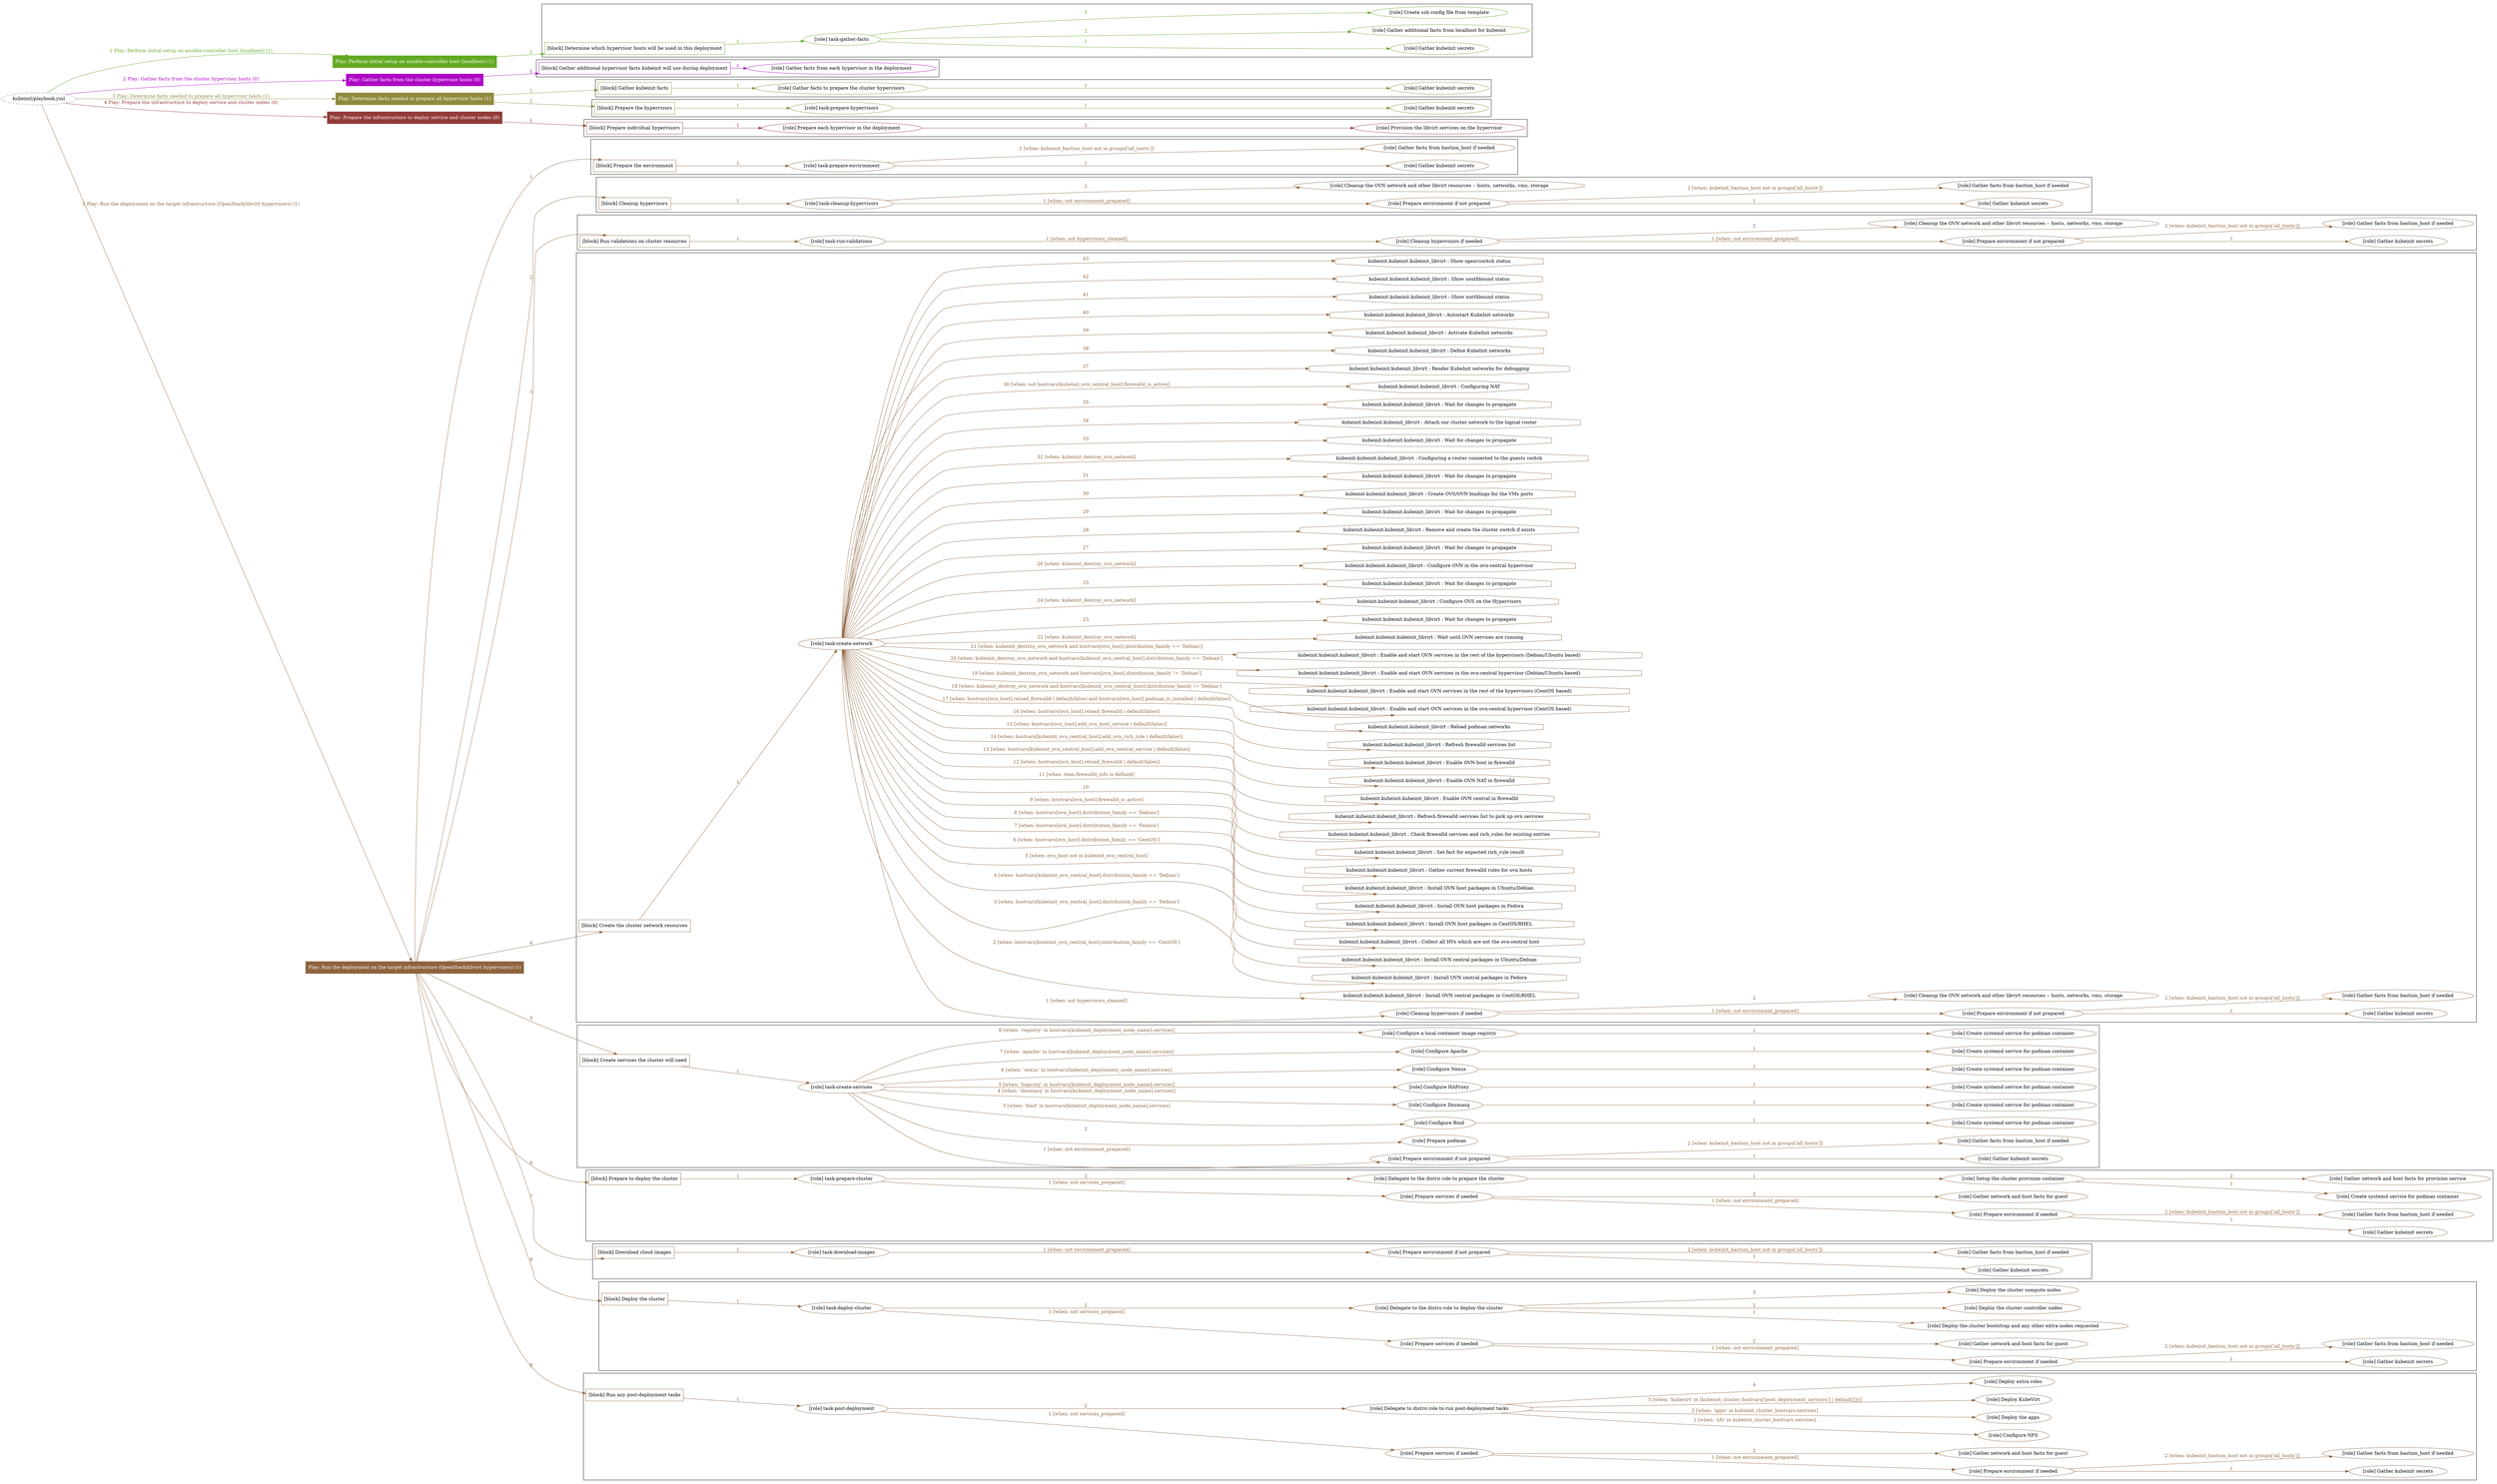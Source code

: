 digraph {
	graph [concentrate=true ordering=in rankdir=LR ratio=fill]
	edge [esep=5 sep=10]
	"kubeinit/playbook.yml" [URL="/home/runner/work/kubeinit/kubeinit/kubeinit/playbook.yml" id=playbook_98767886 style=dotted]
	"kubeinit/playbook.yml" -> play_0e588d11 [label="1 Play: Perform initial setup on ansible-controller host (localhost) (1)" color="#62aa22" fontcolor="#62aa22" id=edge_play_0e588d11 labeltooltip="1 Play: Perform initial setup on ansible-controller host (localhost) (1)" tooltip="1 Play: Perform initial setup on ansible-controller host (localhost) (1)"]
	subgraph "Play: Perform initial setup on ansible-controller host (localhost) (1)" {
		play_0e588d11 [label="Play: Perform initial setup on ansible-controller host (localhost) (1)" URL="/home/runner/work/kubeinit/kubeinit/kubeinit/playbook.yml" color="#62aa22" fontcolor="#ffffff" id=play_0e588d11 shape=box style=filled tooltip=localhost]
		play_0e588d11 -> block_6c6f2c70 [label=1 color="#62aa22" fontcolor="#62aa22" id=edge_block_6c6f2c70 labeltooltip=1 tooltip=1]
		subgraph cluster_block_6c6f2c70 {
			block_6c6f2c70 [label="[block] Determine which hypervisor hosts will be used in this deployment" URL="/home/runner/work/kubeinit/kubeinit/kubeinit/playbook.yml" color="#62aa22" id=block_6c6f2c70 labeltooltip="Determine which hypervisor hosts will be used in this deployment" shape=box tooltip="Determine which hypervisor hosts will be used in this deployment"]
			block_6c6f2c70 -> role_888f87bb [label="1 " color="#62aa22" fontcolor="#62aa22" id=edge_role_888f87bb labeltooltip="1 " tooltip="1 "]
			subgraph "task-gather-facts" {
				role_888f87bb [label="[role] task-gather-facts" URL="/home/runner/work/kubeinit/kubeinit/kubeinit/playbook.yml" color="#62aa22" id=role_888f87bb tooltip="task-gather-facts"]
				role_888f87bb -> role_6f757aef [label="1 " color="#62aa22" fontcolor="#62aa22" id=edge_role_6f757aef labeltooltip="1 " tooltip="1 "]
				subgraph "Gather kubeinit secrets" {
					role_6f757aef [label="[role] Gather kubeinit secrets" URL="/home/runner/.ansible/collections/ansible_collections/kubeinit/kubeinit/roles/kubeinit_prepare/tasks/build_hypervisors_group.yml" color="#62aa22" id=role_6f757aef tooltip="Gather kubeinit secrets"]
				}
				role_888f87bb -> role_a510466e [label="2 " color="#62aa22" fontcolor="#62aa22" id=edge_role_a510466e labeltooltip="2 " tooltip="2 "]
				subgraph "Gather additional facts from localhost for kubeinit" {
					role_a510466e [label="[role] Gather additional facts from localhost for kubeinit" URL="/home/runner/.ansible/collections/ansible_collections/kubeinit/kubeinit/roles/kubeinit_prepare/tasks/build_hypervisors_group.yml" color="#62aa22" id=role_a510466e tooltip="Gather additional facts from localhost for kubeinit"]
				}
				role_888f87bb -> role_bffd17a1 [label="3 " color="#62aa22" fontcolor="#62aa22" id=edge_role_bffd17a1 labeltooltip="3 " tooltip="3 "]
				subgraph "Create ssh config file from template" {
					role_bffd17a1 [label="[role] Create ssh config file from template" URL="/home/runner/.ansible/collections/ansible_collections/kubeinit/kubeinit/roles/kubeinit_prepare/tasks/build_hypervisors_group.yml" color="#62aa22" id=role_bffd17a1 tooltip="Create ssh config file from template"]
				}
			}
		}
	}
	"kubeinit/playbook.yml" -> play_8fe3a664 [label="2 Play: Gather facts from the cluster hypervisor hosts (0)" color="#ae07c5" fontcolor="#ae07c5" id=edge_play_8fe3a664 labeltooltip="2 Play: Gather facts from the cluster hypervisor hosts (0)" tooltip="2 Play: Gather facts from the cluster hypervisor hosts (0)"]
	subgraph "Play: Gather facts from the cluster hypervisor hosts (0)" {
		play_8fe3a664 [label="Play: Gather facts from the cluster hypervisor hosts (0)" URL="/home/runner/work/kubeinit/kubeinit/kubeinit/playbook.yml" color="#ae07c5" fontcolor="#ffffff" id=play_8fe3a664 shape=box style=filled tooltip="Play: Gather facts from the cluster hypervisor hosts (0)"]
		play_8fe3a664 -> block_19e8d174 [label=1 color="#ae07c5" fontcolor="#ae07c5" id=edge_block_19e8d174 labeltooltip=1 tooltip=1]
		subgraph cluster_block_19e8d174 {
			block_19e8d174 [label="[block] Gather additional hypervisor facts kubeinit will use during deployment" URL="/home/runner/work/kubeinit/kubeinit/kubeinit/playbook.yml" color="#ae07c5" id=block_19e8d174 labeltooltip="Gather additional hypervisor facts kubeinit will use during deployment" shape=box tooltip="Gather additional hypervisor facts kubeinit will use during deployment"]
			block_19e8d174 -> role_af48071c [label="1 " color="#ae07c5" fontcolor="#ae07c5" id=edge_role_af48071c labeltooltip="1 " tooltip="1 "]
			subgraph "Gather facts from each hypervisor in the deployment" {
				role_af48071c [label="[role] Gather facts from each hypervisor in the deployment" URL="/home/runner/work/kubeinit/kubeinit/kubeinit/playbook.yml" color="#ae07c5" id=role_af48071c tooltip="Gather facts from each hypervisor in the deployment"]
			}
		}
	}
	"kubeinit/playbook.yml" -> play_194e82d5 [label="3 Play: Determine facts needed to prepare all hypervisor hosts (1)" color="#8f8a3d" fontcolor="#8f8a3d" id=edge_play_194e82d5 labeltooltip="3 Play: Determine facts needed to prepare all hypervisor hosts (1)" tooltip="3 Play: Determine facts needed to prepare all hypervisor hosts (1)"]
	subgraph "Play: Determine facts needed to prepare all hypervisor hosts (1)" {
		play_194e82d5 [label="Play: Determine facts needed to prepare all hypervisor hosts (1)" URL="/home/runner/work/kubeinit/kubeinit/kubeinit/playbook.yml" color="#8f8a3d" fontcolor="#ffffff" id=play_194e82d5 shape=box style=filled tooltip=localhost]
		play_194e82d5 -> block_dea14970 [label=1 color="#8f8a3d" fontcolor="#8f8a3d" id=edge_block_dea14970 labeltooltip=1 tooltip=1]
		subgraph cluster_block_dea14970 {
			block_dea14970 [label="[block] Gather kubeinit facts" URL="/home/runner/work/kubeinit/kubeinit/kubeinit/playbook.yml" color="#8f8a3d" id=block_dea14970 labeltooltip="Gather kubeinit facts" shape=box tooltip="Gather kubeinit facts"]
			block_dea14970 -> role_5de3dd2b [label="1 " color="#8f8a3d" fontcolor="#8f8a3d" id=edge_role_5de3dd2b labeltooltip="1 " tooltip="1 "]
			subgraph "Gather facts to prepare the cluster hypervisors" {
				role_5de3dd2b [label="[role] Gather facts to prepare the cluster hypervisors" URL="/home/runner/work/kubeinit/kubeinit/kubeinit/playbook.yml" color="#8f8a3d" id=role_5de3dd2b tooltip="Gather facts to prepare the cluster hypervisors"]
				role_5de3dd2b -> role_5d064556 [label="1 " color="#8f8a3d" fontcolor="#8f8a3d" id=edge_role_5d064556 labeltooltip="1 " tooltip="1 "]
				subgraph "Gather kubeinit secrets" {
					role_5d064556 [label="[role] Gather kubeinit secrets" URL="/home/runner/.ansible/collections/ansible_collections/kubeinit/kubeinit/roles/kubeinit_prepare/tasks/gather_kubeinit_facts.yml" color="#8f8a3d" id=role_5d064556 tooltip="Gather kubeinit secrets"]
				}
			}
		}
		play_194e82d5 -> block_4038aef2 [label=2 color="#8f8a3d" fontcolor="#8f8a3d" id=edge_block_4038aef2 labeltooltip=2 tooltip=2]
		subgraph cluster_block_4038aef2 {
			block_4038aef2 [label="[block] Prepare the hypervisors" URL="/home/runner/work/kubeinit/kubeinit/kubeinit/playbook.yml" color="#8f8a3d" id=block_4038aef2 labeltooltip="Prepare the hypervisors" shape=box tooltip="Prepare the hypervisors"]
			block_4038aef2 -> role_f71d86e4 [label="1 " color="#8f8a3d" fontcolor="#8f8a3d" id=edge_role_f71d86e4 labeltooltip="1 " tooltip="1 "]
			subgraph "task-prepare-hypervisors" {
				role_f71d86e4 [label="[role] task-prepare-hypervisors" URL="/home/runner/work/kubeinit/kubeinit/kubeinit/playbook.yml" color="#8f8a3d" id=role_f71d86e4 tooltip="task-prepare-hypervisors"]
				role_f71d86e4 -> role_33253132 [label="1 " color="#8f8a3d" fontcolor="#8f8a3d" id=edge_role_33253132 labeltooltip="1 " tooltip="1 "]
				subgraph "Gather kubeinit secrets" {
					role_33253132 [label="[role] Gather kubeinit secrets" URL="/home/runner/.ansible/collections/ansible_collections/kubeinit/kubeinit/roles/kubeinit_prepare/tasks/gather_kubeinit_facts.yml" color="#8f8a3d" id=role_33253132 tooltip="Gather kubeinit secrets"]
				}
			}
		}
	}
	"kubeinit/playbook.yml" -> play_daaca96b [label="4 Play: Prepare the infrastructure to deploy service and cluster nodes (0)" color="#933b39" fontcolor="#933b39" id=edge_play_daaca96b labeltooltip="4 Play: Prepare the infrastructure to deploy service and cluster nodes (0)" tooltip="4 Play: Prepare the infrastructure to deploy service and cluster nodes (0)"]
	subgraph "Play: Prepare the infrastructure to deploy service and cluster nodes (0)" {
		play_daaca96b [label="Play: Prepare the infrastructure to deploy service and cluster nodes (0)" URL="/home/runner/work/kubeinit/kubeinit/kubeinit/playbook.yml" color="#933b39" fontcolor="#ffffff" id=play_daaca96b shape=box style=filled tooltip="Play: Prepare the infrastructure to deploy service and cluster nodes (0)"]
		play_daaca96b -> block_93b9fee6 [label=1 color="#933b39" fontcolor="#933b39" id=edge_block_93b9fee6 labeltooltip=1 tooltip=1]
		subgraph cluster_block_93b9fee6 {
			block_93b9fee6 [label="[block] Prepare individual hypervisors" URL="/home/runner/work/kubeinit/kubeinit/kubeinit/playbook.yml" color="#933b39" id=block_93b9fee6 labeltooltip="Prepare individual hypervisors" shape=box tooltip="Prepare individual hypervisors"]
			block_93b9fee6 -> role_aeedace1 [label="1 " color="#933b39" fontcolor="#933b39" id=edge_role_aeedace1 labeltooltip="1 " tooltip="1 "]
			subgraph "Prepare each hypervisor in the deployment" {
				role_aeedace1 [label="[role] Prepare each hypervisor in the deployment" URL="/home/runner/work/kubeinit/kubeinit/kubeinit/playbook.yml" color="#933b39" id=role_aeedace1 tooltip="Prepare each hypervisor in the deployment"]
				role_aeedace1 -> role_612af411 [label="1 " color="#933b39" fontcolor="#933b39" id=edge_role_612af411 labeltooltip="1 " tooltip="1 "]
				subgraph "Provision the libvirt services on the hypervisor" {
					role_612af411 [label="[role] Provision the libvirt services on the hypervisor" URL="/home/runner/.ansible/collections/ansible_collections/kubeinit/kubeinit/roles/kubeinit_prepare/tasks/prepare_hypervisor.yml" color="#933b39" id=role_612af411 tooltip="Provision the libvirt services on the hypervisor"]
				}
			}
		}
	}
	"kubeinit/playbook.yml" -> play_4dfd04d4 [label="5 Play: Run the deployment on the target infrastructure (OpenStack/libvirt hypervisors) (1)" color="#8e643e" fontcolor="#8e643e" id=edge_play_4dfd04d4 labeltooltip="5 Play: Run the deployment on the target infrastructure (OpenStack/libvirt hypervisors) (1)" tooltip="5 Play: Run the deployment on the target infrastructure (OpenStack/libvirt hypervisors) (1)"]
	subgraph "Play: Run the deployment on the target infrastructure (OpenStack/libvirt hypervisors) (1)" {
		play_4dfd04d4 [label="Play: Run the deployment on the target infrastructure (OpenStack/libvirt hypervisors) (1)" URL="/home/runner/work/kubeinit/kubeinit/kubeinit/playbook.yml" color="#8e643e" fontcolor="#ffffff" id=play_4dfd04d4 shape=box style=filled tooltip=localhost]
		play_4dfd04d4 -> block_d6a338f3 [label=1 color="#8e643e" fontcolor="#8e643e" id=edge_block_d6a338f3 labeltooltip=1 tooltip=1]
		subgraph cluster_block_d6a338f3 {
			block_d6a338f3 [label="[block] Prepare the environment" URL="/home/runner/work/kubeinit/kubeinit/kubeinit/playbook.yml" color="#8e643e" id=block_d6a338f3 labeltooltip="Prepare the environment" shape=box tooltip="Prepare the environment"]
			block_d6a338f3 -> role_43dfdd7b [label="1 " color="#8e643e" fontcolor="#8e643e" id=edge_role_43dfdd7b labeltooltip="1 " tooltip="1 "]
			subgraph "task-prepare-environment" {
				role_43dfdd7b [label="[role] task-prepare-environment" URL="/home/runner/work/kubeinit/kubeinit/kubeinit/playbook.yml" color="#8e643e" id=role_43dfdd7b tooltip="task-prepare-environment"]
				role_43dfdd7b -> role_939b2927 [label="1 " color="#8e643e" fontcolor="#8e643e" id=edge_role_939b2927 labeltooltip="1 " tooltip="1 "]
				subgraph "Gather kubeinit secrets" {
					role_939b2927 [label="[role] Gather kubeinit secrets" URL="/home/runner/.ansible/collections/ansible_collections/kubeinit/kubeinit/roles/kubeinit_prepare/tasks/gather_kubeinit_facts.yml" color="#8e643e" id=role_939b2927 tooltip="Gather kubeinit secrets"]
				}
				role_43dfdd7b -> role_195352c4 [label="2 [when: kubeinit_bastion_host not in groups['all_hosts']]" color="#8e643e" fontcolor="#8e643e" id=edge_role_195352c4 labeltooltip="2 [when: kubeinit_bastion_host not in groups['all_hosts']]" tooltip="2 [when: kubeinit_bastion_host not in groups['all_hosts']]"]
				subgraph "Gather facts from bastion_host if needed" {
					role_195352c4 [label="[role] Gather facts from bastion_host if needed" URL="/home/runner/.ansible/collections/ansible_collections/kubeinit/kubeinit/roles/kubeinit_prepare/tasks/main.yml" color="#8e643e" id=role_195352c4 tooltip="Gather facts from bastion_host if needed"]
				}
			}
		}
		play_4dfd04d4 -> block_19ecfb6d [label=2 color="#8e643e" fontcolor="#8e643e" id=edge_block_19ecfb6d labeltooltip=2 tooltip=2]
		subgraph cluster_block_19ecfb6d {
			block_19ecfb6d [label="[block] Cleanup hypervisors" URL="/home/runner/work/kubeinit/kubeinit/kubeinit/playbook.yml" color="#8e643e" id=block_19ecfb6d labeltooltip="Cleanup hypervisors" shape=box tooltip="Cleanup hypervisors"]
			block_19ecfb6d -> role_662e948d [label="1 " color="#8e643e" fontcolor="#8e643e" id=edge_role_662e948d labeltooltip="1 " tooltip="1 "]
			subgraph "task-cleanup-hypervisors" {
				role_662e948d [label="[role] task-cleanup-hypervisors" URL="/home/runner/work/kubeinit/kubeinit/kubeinit/playbook.yml" color="#8e643e" id=role_662e948d tooltip="task-cleanup-hypervisors"]
				role_662e948d -> role_6d6bb559 [label="1 [when: not environment_prepared]" color="#8e643e" fontcolor="#8e643e" id=edge_role_6d6bb559 labeltooltip="1 [when: not environment_prepared]" tooltip="1 [when: not environment_prepared]"]
				subgraph "Prepare environment if not prepared" {
					role_6d6bb559 [label="[role] Prepare environment if not prepared" URL="/home/runner/.ansible/collections/ansible_collections/kubeinit/kubeinit/roles/kubeinit_libvirt/tasks/cleanup_hypervisors.yml" color="#8e643e" id=role_6d6bb559 tooltip="Prepare environment if not prepared"]
					role_6d6bb559 -> role_19693a6e [label="1 " color="#8e643e" fontcolor="#8e643e" id=edge_role_19693a6e labeltooltip="1 " tooltip="1 "]
					subgraph "Gather kubeinit secrets" {
						role_19693a6e [label="[role] Gather kubeinit secrets" URL="/home/runner/.ansible/collections/ansible_collections/kubeinit/kubeinit/roles/kubeinit_prepare/tasks/gather_kubeinit_facts.yml" color="#8e643e" id=role_19693a6e tooltip="Gather kubeinit secrets"]
					}
					role_6d6bb559 -> role_9a0b198f [label="2 [when: kubeinit_bastion_host not in groups['all_hosts']]" color="#8e643e" fontcolor="#8e643e" id=edge_role_9a0b198f labeltooltip="2 [when: kubeinit_bastion_host not in groups['all_hosts']]" tooltip="2 [when: kubeinit_bastion_host not in groups['all_hosts']]"]
					subgraph "Gather facts from bastion_host if needed" {
						role_9a0b198f [label="[role] Gather facts from bastion_host if needed" URL="/home/runner/.ansible/collections/ansible_collections/kubeinit/kubeinit/roles/kubeinit_prepare/tasks/main.yml" color="#8e643e" id=role_9a0b198f tooltip="Gather facts from bastion_host if needed"]
					}
				}
				role_662e948d -> role_bf50a968 [label="2 " color="#8e643e" fontcolor="#8e643e" id=edge_role_bf50a968 labeltooltip="2 " tooltip="2 "]
				subgraph "Cleanup the OVN network and other libvirt resources -- hosts, networks, vms, storage" {
					role_bf50a968 [label="[role] Cleanup the OVN network and other libvirt resources -- hosts, networks, vms, storage" URL="/home/runner/.ansible/collections/ansible_collections/kubeinit/kubeinit/roles/kubeinit_libvirt/tasks/cleanup_hypervisors.yml" color="#8e643e" id=role_bf50a968 tooltip="Cleanup the OVN network and other libvirt resources -- hosts, networks, vms, storage"]
				}
			}
		}
		play_4dfd04d4 -> block_72266b8f [label=3 color="#8e643e" fontcolor="#8e643e" id=edge_block_72266b8f labeltooltip=3 tooltip=3]
		subgraph cluster_block_72266b8f {
			block_72266b8f [label="[block] Run validations on cluster resources" URL="/home/runner/work/kubeinit/kubeinit/kubeinit/playbook.yml" color="#8e643e" id=block_72266b8f labeltooltip="Run validations on cluster resources" shape=box tooltip="Run validations on cluster resources"]
			block_72266b8f -> role_213f1097 [label="1 " color="#8e643e" fontcolor="#8e643e" id=edge_role_213f1097 labeltooltip="1 " tooltip="1 "]
			subgraph "task-run-validations" {
				role_213f1097 [label="[role] task-run-validations" URL="/home/runner/work/kubeinit/kubeinit/kubeinit/playbook.yml" color="#8e643e" id=role_213f1097 tooltip="task-run-validations"]
				role_213f1097 -> role_5fa9e040 [label="1 [when: not hypervisors_cleaned]" color="#8e643e" fontcolor="#8e643e" id=edge_role_5fa9e040 labeltooltip="1 [when: not hypervisors_cleaned]" tooltip="1 [when: not hypervisors_cleaned]"]
				subgraph "Cleanup hypervisors if needed" {
					role_5fa9e040 [label="[role] Cleanup hypervisors if needed" URL="/home/runner/.ansible/collections/ansible_collections/kubeinit/kubeinit/roles/kubeinit_validations/tasks/main.yml" color="#8e643e" id=role_5fa9e040 tooltip="Cleanup hypervisors if needed"]
					role_5fa9e040 -> role_5b9509d8 [label="1 [when: not environment_prepared]" color="#8e643e" fontcolor="#8e643e" id=edge_role_5b9509d8 labeltooltip="1 [when: not environment_prepared]" tooltip="1 [when: not environment_prepared]"]
					subgraph "Prepare environment if not prepared" {
						role_5b9509d8 [label="[role] Prepare environment if not prepared" URL="/home/runner/.ansible/collections/ansible_collections/kubeinit/kubeinit/roles/kubeinit_libvirt/tasks/cleanup_hypervisors.yml" color="#8e643e" id=role_5b9509d8 tooltip="Prepare environment if not prepared"]
						role_5b9509d8 -> role_581c4804 [label="1 " color="#8e643e" fontcolor="#8e643e" id=edge_role_581c4804 labeltooltip="1 " tooltip="1 "]
						subgraph "Gather kubeinit secrets" {
							role_581c4804 [label="[role] Gather kubeinit secrets" URL="/home/runner/.ansible/collections/ansible_collections/kubeinit/kubeinit/roles/kubeinit_prepare/tasks/gather_kubeinit_facts.yml" color="#8e643e" id=role_581c4804 tooltip="Gather kubeinit secrets"]
						}
						role_5b9509d8 -> role_8519dcbe [label="2 [when: kubeinit_bastion_host not in groups['all_hosts']]" color="#8e643e" fontcolor="#8e643e" id=edge_role_8519dcbe labeltooltip="2 [when: kubeinit_bastion_host not in groups['all_hosts']]" tooltip="2 [when: kubeinit_bastion_host not in groups['all_hosts']]"]
						subgraph "Gather facts from bastion_host if needed" {
							role_8519dcbe [label="[role] Gather facts from bastion_host if needed" URL="/home/runner/.ansible/collections/ansible_collections/kubeinit/kubeinit/roles/kubeinit_prepare/tasks/main.yml" color="#8e643e" id=role_8519dcbe tooltip="Gather facts from bastion_host if needed"]
						}
					}
					role_5fa9e040 -> role_2d754987 [label="2 " color="#8e643e" fontcolor="#8e643e" id=edge_role_2d754987 labeltooltip="2 " tooltip="2 "]
					subgraph "Cleanup the OVN network and other libvirt resources -- hosts, networks, vms, storage" {
						role_2d754987 [label="[role] Cleanup the OVN network and other libvirt resources -- hosts, networks, vms, storage" URL="/home/runner/.ansible/collections/ansible_collections/kubeinit/kubeinit/roles/kubeinit_libvirt/tasks/cleanup_hypervisors.yml" color="#8e643e" id=role_2d754987 tooltip="Cleanup the OVN network and other libvirt resources -- hosts, networks, vms, storage"]
					}
				}
			}
		}
		play_4dfd04d4 -> block_6b8e588d [label=4 color="#8e643e" fontcolor="#8e643e" id=edge_block_6b8e588d labeltooltip=4 tooltip=4]
		subgraph cluster_block_6b8e588d {
			block_6b8e588d [label="[block] Create the cluster network resources" URL="/home/runner/work/kubeinit/kubeinit/kubeinit/playbook.yml" color="#8e643e" id=block_6b8e588d labeltooltip="Create the cluster network resources" shape=box tooltip="Create the cluster network resources"]
			block_6b8e588d -> role_4991df3b [label="1 " color="#8e643e" fontcolor="#8e643e" id=edge_role_4991df3b labeltooltip="1 " tooltip="1 "]
			subgraph "task-create-network" {
				role_4991df3b [label="[role] task-create-network" URL="/home/runner/work/kubeinit/kubeinit/kubeinit/playbook.yml" color="#8e643e" id=role_4991df3b tooltip="task-create-network"]
				role_4991df3b -> role_28a404a6 [label="1 [when: not hypervisors_cleaned]" color="#8e643e" fontcolor="#8e643e" id=edge_role_28a404a6 labeltooltip="1 [when: not hypervisors_cleaned]" tooltip="1 [when: not hypervisors_cleaned]"]
				subgraph "Cleanup hypervisors if needed" {
					role_28a404a6 [label="[role] Cleanup hypervisors if needed" URL="/home/runner/.ansible/collections/ansible_collections/kubeinit/kubeinit/roles/kubeinit_libvirt/tasks/create_network.yml" color="#8e643e" id=role_28a404a6 tooltip="Cleanup hypervisors if needed"]
					role_28a404a6 -> role_25dfca89 [label="1 [when: not environment_prepared]" color="#8e643e" fontcolor="#8e643e" id=edge_role_25dfca89 labeltooltip="1 [when: not environment_prepared]" tooltip="1 [when: not environment_prepared]"]
					subgraph "Prepare environment if not prepared" {
						role_25dfca89 [label="[role] Prepare environment if not prepared" URL="/home/runner/.ansible/collections/ansible_collections/kubeinit/kubeinit/roles/kubeinit_libvirt/tasks/cleanup_hypervisors.yml" color="#8e643e" id=role_25dfca89 tooltip="Prepare environment if not prepared"]
						role_25dfca89 -> role_7f1350e5 [label="1 " color="#8e643e" fontcolor="#8e643e" id=edge_role_7f1350e5 labeltooltip="1 " tooltip="1 "]
						subgraph "Gather kubeinit secrets" {
							role_7f1350e5 [label="[role] Gather kubeinit secrets" URL="/home/runner/.ansible/collections/ansible_collections/kubeinit/kubeinit/roles/kubeinit_prepare/tasks/gather_kubeinit_facts.yml" color="#8e643e" id=role_7f1350e5 tooltip="Gather kubeinit secrets"]
						}
						role_25dfca89 -> role_d2442506 [label="2 [when: kubeinit_bastion_host not in groups['all_hosts']]" color="#8e643e" fontcolor="#8e643e" id=edge_role_d2442506 labeltooltip="2 [when: kubeinit_bastion_host not in groups['all_hosts']]" tooltip="2 [when: kubeinit_bastion_host not in groups['all_hosts']]"]
						subgraph "Gather facts from bastion_host if needed" {
							role_d2442506 [label="[role] Gather facts from bastion_host if needed" URL="/home/runner/.ansible/collections/ansible_collections/kubeinit/kubeinit/roles/kubeinit_prepare/tasks/main.yml" color="#8e643e" id=role_d2442506 tooltip="Gather facts from bastion_host if needed"]
						}
					}
					role_28a404a6 -> role_935845e9 [label="2 " color="#8e643e" fontcolor="#8e643e" id=edge_role_935845e9 labeltooltip="2 " tooltip="2 "]
					subgraph "Cleanup the OVN network and other libvirt resources -- hosts, networks, vms, storage" {
						role_935845e9 [label="[role] Cleanup the OVN network and other libvirt resources -- hosts, networks, vms, storage" URL="/home/runner/.ansible/collections/ansible_collections/kubeinit/kubeinit/roles/kubeinit_libvirt/tasks/cleanup_hypervisors.yml" color="#8e643e" id=role_935845e9 tooltip="Cleanup the OVN network and other libvirt resources -- hosts, networks, vms, storage"]
					}
				}
				task_f6f1655c [label="kubeinit.kubeinit.kubeinit_libvirt : Install OVN central packages in CentOS/RHEL" URL="/home/runner/.ansible/collections/ansible_collections/kubeinit/kubeinit/roles/kubeinit_libvirt/tasks/create_network.yml" color="#8e643e" id=task_f6f1655c shape=octagon tooltip="kubeinit.kubeinit.kubeinit_libvirt : Install OVN central packages in CentOS/RHEL"]
				role_4991df3b -> task_f6f1655c [label="2 [when: hostvars[kubeinit_ovn_central_host].distribution_family == 'CentOS']" color="#8e643e" fontcolor="#8e643e" id=edge_task_f6f1655c labeltooltip="2 [when: hostvars[kubeinit_ovn_central_host].distribution_family == 'CentOS']" tooltip="2 [when: hostvars[kubeinit_ovn_central_host].distribution_family == 'CentOS']"]
				task_94c1768c [label="kubeinit.kubeinit.kubeinit_libvirt : Install OVN central packages in Fedora" URL="/home/runner/.ansible/collections/ansible_collections/kubeinit/kubeinit/roles/kubeinit_libvirt/tasks/create_network.yml" color="#8e643e" id=task_94c1768c shape=octagon tooltip="kubeinit.kubeinit.kubeinit_libvirt : Install OVN central packages in Fedora"]
				role_4991df3b -> task_94c1768c [label="3 [when: hostvars[kubeinit_ovn_central_host].distribution_family == 'Fedora']" color="#8e643e" fontcolor="#8e643e" id=edge_task_94c1768c labeltooltip="3 [when: hostvars[kubeinit_ovn_central_host].distribution_family == 'Fedora']" tooltip="3 [when: hostvars[kubeinit_ovn_central_host].distribution_family == 'Fedora']"]
				task_e25ae01c [label="kubeinit.kubeinit.kubeinit_libvirt : Install OVN central packages in Ubuntu/Debian" URL="/home/runner/.ansible/collections/ansible_collections/kubeinit/kubeinit/roles/kubeinit_libvirt/tasks/create_network.yml" color="#8e643e" id=task_e25ae01c shape=octagon tooltip="kubeinit.kubeinit.kubeinit_libvirt : Install OVN central packages in Ubuntu/Debian"]
				role_4991df3b -> task_e25ae01c [label="4 [when: hostvars[kubeinit_ovn_central_host].distribution_family == 'Debian']" color="#8e643e" fontcolor="#8e643e" id=edge_task_e25ae01c labeltooltip="4 [when: hostvars[kubeinit_ovn_central_host].distribution_family == 'Debian']" tooltip="4 [when: hostvars[kubeinit_ovn_central_host].distribution_family == 'Debian']"]
				task_961d5044 [label="kubeinit.kubeinit.kubeinit_libvirt : Collect all HVs which are not the ovn-central host" URL="/home/runner/.ansible/collections/ansible_collections/kubeinit/kubeinit/roles/kubeinit_libvirt/tasks/create_network.yml" color="#8e643e" id=task_961d5044 shape=octagon tooltip="kubeinit.kubeinit.kubeinit_libvirt : Collect all HVs which are not the ovn-central host"]
				role_4991df3b -> task_961d5044 [label="5 [when: ovn_host not in kubeinit_ovn_central_host]" color="#8e643e" fontcolor="#8e643e" id=edge_task_961d5044 labeltooltip="5 [when: ovn_host not in kubeinit_ovn_central_host]" tooltip="5 [when: ovn_host not in kubeinit_ovn_central_host]"]
				task_dda400fd [label="kubeinit.kubeinit.kubeinit_libvirt : Install OVN host packages in CentOS/RHEL" URL="/home/runner/.ansible/collections/ansible_collections/kubeinit/kubeinit/roles/kubeinit_libvirt/tasks/create_network.yml" color="#8e643e" id=task_dda400fd shape=octagon tooltip="kubeinit.kubeinit.kubeinit_libvirt : Install OVN host packages in CentOS/RHEL"]
				role_4991df3b -> task_dda400fd [label="6 [when: hostvars[ovn_host].distribution_family == 'CentOS']" color="#8e643e" fontcolor="#8e643e" id=edge_task_dda400fd labeltooltip="6 [when: hostvars[ovn_host].distribution_family == 'CentOS']" tooltip="6 [when: hostvars[ovn_host].distribution_family == 'CentOS']"]
				task_c36aab48 [label="kubeinit.kubeinit.kubeinit_libvirt : Install OVN host packages in Fedora" URL="/home/runner/.ansible/collections/ansible_collections/kubeinit/kubeinit/roles/kubeinit_libvirt/tasks/create_network.yml" color="#8e643e" id=task_c36aab48 shape=octagon tooltip="kubeinit.kubeinit.kubeinit_libvirt : Install OVN host packages in Fedora"]
				role_4991df3b -> task_c36aab48 [label="7 [when: hostvars[ovn_host].distribution_family == 'Fedora']" color="#8e643e" fontcolor="#8e643e" id=edge_task_c36aab48 labeltooltip="7 [when: hostvars[ovn_host].distribution_family == 'Fedora']" tooltip="7 [when: hostvars[ovn_host].distribution_family == 'Fedora']"]
				task_68c078a5 [label="kubeinit.kubeinit.kubeinit_libvirt : Install OVN host packages in Ubuntu/Debian" URL="/home/runner/.ansible/collections/ansible_collections/kubeinit/kubeinit/roles/kubeinit_libvirt/tasks/create_network.yml" color="#8e643e" id=task_68c078a5 shape=octagon tooltip="kubeinit.kubeinit.kubeinit_libvirt : Install OVN host packages in Ubuntu/Debian"]
				role_4991df3b -> task_68c078a5 [label="8 [when: hostvars[ovn_host].distribution_family == 'Debian']" color="#8e643e" fontcolor="#8e643e" id=edge_task_68c078a5 labeltooltip="8 [when: hostvars[ovn_host].distribution_family == 'Debian']" tooltip="8 [when: hostvars[ovn_host].distribution_family == 'Debian']"]
				task_f8e70559 [label="kubeinit.kubeinit.kubeinit_libvirt : Gather current firewalld rules for ovn hosts" URL="/home/runner/.ansible/collections/ansible_collections/kubeinit/kubeinit/roles/kubeinit_libvirt/tasks/create_network.yml" color="#8e643e" id=task_f8e70559 shape=octagon tooltip="kubeinit.kubeinit.kubeinit_libvirt : Gather current firewalld rules for ovn hosts"]
				role_4991df3b -> task_f8e70559 [label="9 [when: hostvars[ovn_host].firewalld_is_active]" color="#8e643e" fontcolor="#8e643e" id=edge_task_f8e70559 labeltooltip="9 [when: hostvars[ovn_host].firewalld_is_active]" tooltip="9 [when: hostvars[ovn_host].firewalld_is_active]"]
				task_0a504a83 [label="kubeinit.kubeinit.kubeinit_libvirt : Set fact for expected rich_rule result" URL="/home/runner/.ansible/collections/ansible_collections/kubeinit/kubeinit/roles/kubeinit_libvirt/tasks/create_network.yml" color="#8e643e" id=task_0a504a83 shape=octagon tooltip="kubeinit.kubeinit.kubeinit_libvirt : Set fact for expected rich_rule result"]
				role_4991df3b -> task_0a504a83 [label="10 " color="#8e643e" fontcolor="#8e643e" id=edge_task_0a504a83 labeltooltip="10 " tooltip="10 "]
				task_e57bd09b [label="kubeinit.kubeinit.kubeinit_libvirt : Check firewalld services and rich_rules for existing entries" URL="/home/runner/.ansible/collections/ansible_collections/kubeinit/kubeinit/roles/kubeinit_libvirt/tasks/create_network.yml" color="#8e643e" id=task_e57bd09b shape=octagon tooltip="kubeinit.kubeinit.kubeinit_libvirt : Check firewalld services and rich_rules for existing entries"]
				role_4991df3b -> task_e57bd09b [label="11 [when: item.firewalld_info is defined]" color="#8e643e" fontcolor="#8e643e" id=edge_task_e57bd09b labeltooltip="11 [when: item.firewalld_info is defined]" tooltip="11 [when: item.firewalld_info is defined]"]
				task_3f96ac2d [label="kubeinit.kubeinit.kubeinit_libvirt : Refresh firewalld services list to pick up ovn services" URL="/home/runner/.ansible/collections/ansible_collections/kubeinit/kubeinit/roles/kubeinit_libvirt/tasks/create_network.yml" color="#8e643e" id=task_3f96ac2d shape=octagon tooltip="kubeinit.kubeinit.kubeinit_libvirt : Refresh firewalld services list to pick up ovn services"]
				role_4991df3b -> task_3f96ac2d [label="12 [when: hostvars[ovn_host].reload_firewalld | default(false)]" color="#8e643e" fontcolor="#8e643e" id=edge_task_3f96ac2d labeltooltip="12 [when: hostvars[ovn_host].reload_firewalld | default(false)]" tooltip="12 [when: hostvars[ovn_host].reload_firewalld | default(false)]"]
				task_fa63a3f0 [label="kubeinit.kubeinit.kubeinit_libvirt : Enable OVN central in firewalld" URL="/home/runner/.ansible/collections/ansible_collections/kubeinit/kubeinit/roles/kubeinit_libvirt/tasks/create_network.yml" color="#8e643e" id=task_fa63a3f0 shape=octagon tooltip="kubeinit.kubeinit.kubeinit_libvirt : Enable OVN central in firewalld"]
				role_4991df3b -> task_fa63a3f0 [label="13 [when: hostvars[kubeinit_ovn_central_host].add_ovn_central_service | default(false)]" color="#8e643e" fontcolor="#8e643e" id=edge_task_fa63a3f0 labeltooltip="13 [when: hostvars[kubeinit_ovn_central_host].add_ovn_central_service | default(false)]" tooltip="13 [when: hostvars[kubeinit_ovn_central_host].add_ovn_central_service | default(false)]"]
				task_cd59686b [label="kubeinit.kubeinit.kubeinit_libvirt : Enable OVN NAT in firewalld" URL="/home/runner/.ansible/collections/ansible_collections/kubeinit/kubeinit/roles/kubeinit_libvirt/tasks/create_network.yml" color="#8e643e" id=task_cd59686b shape=octagon tooltip="kubeinit.kubeinit.kubeinit_libvirt : Enable OVN NAT in firewalld"]
				role_4991df3b -> task_cd59686b [label="14 [when: hostvars[kubeinit_ovn_central_host].add_ovn_rich_rule | default(false)]" color="#8e643e" fontcolor="#8e643e" id=edge_task_cd59686b labeltooltip="14 [when: hostvars[kubeinit_ovn_central_host].add_ovn_rich_rule | default(false)]" tooltip="14 [when: hostvars[kubeinit_ovn_central_host].add_ovn_rich_rule | default(false)]"]
				task_abefc018 [label="kubeinit.kubeinit.kubeinit_libvirt : Enable OVN host in firewalld" URL="/home/runner/.ansible/collections/ansible_collections/kubeinit/kubeinit/roles/kubeinit_libvirt/tasks/create_network.yml" color="#8e643e" id=task_abefc018 shape=octagon tooltip="kubeinit.kubeinit.kubeinit_libvirt : Enable OVN host in firewalld"]
				role_4991df3b -> task_abefc018 [label="15 [when: hostvars[ovn_host].add_ovn_host_service | default(false)]" color="#8e643e" fontcolor="#8e643e" id=edge_task_abefc018 labeltooltip="15 [when: hostvars[ovn_host].add_ovn_host_service | default(false)]" tooltip="15 [when: hostvars[ovn_host].add_ovn_host_service | default(false)]"]
				task_3f586f30 [label="kubeinit.kubeinit.kubeinit_libvirt : Refresh firewalld services list" URL="/home/runner/.ansible/collections/ansible_collections/kubeinit/kubeinit/roles/kubeinit_libvirt/tasks/create_network.yml" color="#8e643e" id=task_3f586f30 shape=octagon tooltip="kubeinit.kubeinit.kubeinit_libvirt : Refresh firewalld services list"]
				role_4991df3b -> task_3f586f30 [label="16 [when: hostvars[ovn_host].reload_firewalld | default(false)]" color="#8e643e" fontcolor="#8e643e" id=edge_task_3f586f30 labeltooltip="16 [when: hostvars[ovn_host].reload_firewalld | default(false)]" tooltip="16 [when: hostvars[ovn_host].reload_firewalld | default(false)]"]
				task_3250b911 [label="kubeinit.kubeinit.kubeinit_libvirt : Reload podman networks" URL="/home/runner/.ansible/collections/ansible_collections/kubeinit/kubeinit/roles/kubeinit_libvirt/tasks/create_network.yml" color="#8e643e" id=task_3250b911 shape=octagon tooltip="kubeinit.kubeinit.kubeinit_libvirt : Reload podman networks"]
				role_4991df3b -> task_3250b911 [label="17 [when: hostvars[ovn_host].reload_firewalld | default(false) and hostvars[ovn_host].podman_is_installed | default(false)]" color="#8e643e" fontcolor="#8e643e" id=edge_task_3250b911 labeltooltip="17 [when: hostvars[ovn_host].reload_firewalld | default(false) and hostvars[ovn_host].podman_is_installed | default(false)]" tooltip="17 [when: hostvars[ovn_host].reload_firewalld | default(false) and hostvars[ovn_host].podman_is_installed | default(false)]"]
				task_759d2b71 [label="kubeinit.kubeinit.kubeinit_libvirt : Enable and start OVN services in the ovn-central hypervisor (CentOS based)" URL="/home/runner/.ansible/collections/ansible_collections/kubeinit/kubeinit/roles/kubeinit_libvirt/tasks/create_network.yml" color="#8e643e" id=task_759d2b71 shape=octagon tooltip="kubeinit.kubeinit.kubeinit_libvirt : Enable and start OVN services in the ovn-central hypervisor (CentOS based)"]
				role_4991df3b -> task_759d2b71 [label="18 [when: kubeinit_destroy_ovn_network and hostvars[kubeinit_ovn_central_host].distribution_family != 'Debian']" color="#8e643e" fontcolor="#8e643e" id=edge_task_759d2b71 labeltooltip="18 [when: kubeinit_destroy_ovn_network and hostvars[kubeinit_ovn_central_host].distribution_family != 'Debian']" tooltip="18 [when: kubeinit_destroy_ovn_network and hostvars[kubeinit_ovn_central_host].distribution_family != 'Debian']"]
				task_07e67dde [label="kubeinit.kubeinit.kubeinit_libvirt : Enable and start OVN services in the rest of the hypervisors (CentOS based)" URL="/home/runner/.ansible/collections/ansible_collections/kubeinit/kubeinit/roles/kubeinit_libvirt/tasks/create_network.yml" color="#8e643e" id=task_07e67dde shape=octagon tooltip="kubeinit.kubeinit.kubeinit_libvirt : Enable and start OVN services in the rest of the hypervisors (CentOS based)"]
				role_4991df3b -> task_07e67dde [label="19 [when: kubeinit_destroy_ovn_network and hostvars[ovn_host].distribution_family != 'Debian']" color="#8e643e" fontcolor="#8e643e" id=edge_task_07e67dde labeltooltip="19 [when: kubeinit_destroy_ovn_network and hostvars[ovn_host].distribution_family != 'Debian']" tooltip="19 [when: kubeinit_destroy_ovn_network and hostvars[ovn_host].distribution_family != 'Debian']"]
				task_84773dc7 [label="kubeinit.kubeinit.kubeinit_libvirt : Enable and start OVN services in the ovn-central hypervisor (Debian/Ubuntu based)" URL="/home/runner/.ansible/collections/ansible_collections/kubeinit/kubeinit/roles/kubeinit_libvirt/tasks/create_network.yml" color="#8e643e" id=task_84773dc7 shape=octagon tooltip="kubeinit.kubeinit.kubeinit_libvirt : Enable and start OVN services in the ovn-central hypervisor (Debian/Ubuntu based)"]
				role_4991df3b -> task_84773dc7 [label="20 [when: kubeinit_destroy_ovn_network and hostvars[kubeinit_ovn_central_host].distribution_family == 'Debian']" color="#8e643e" fontcolor="#8e643e" id=edge_task_84773dc7 labeltooltip="20 [when: kubeinit_destroy_ovn_network and hostvars[kubeinit_ovn_central_host].distribution_family == 'Debian']" tooltip="20 [when: kubeinit_destroy_ovn_network and hostvars[kubeinit_ovn_central_host].distribution_family == 'Debian']"]
				task_a3b7ea51 [label="kubeinit.kubeinit.kubeinit_libvirt : Enable and start OVN services in the rest of the hypervisors (Debian/Ubuntu based)" URL="/home/runner/.ansible/collections/ansible_collections/kubeinit/kubeinit/roles/kubeinit_libvirt/tasks/create_network.yml" color="#8e643e" id=task_a3b7ea51 shape=octagon tooltip="kubeinit.kubeinit.kubeinit_libvirt : Enable and start OVN services in the rest of the hypervisors (Debian/Ubuntu based)"]
				role_4991df3b -> task_a3b7ea51 [label="21 [when: kubeinit_destroy_ovn_network and hostvars[ovn_host].distribution_family == 'Debian']" color="#8e643e" fontcolor="#8e643e" id=edge_task_a3b7ea51 labeltooltip="21 [when: kubeinit_destroy_ovn_network and hostvars[ovn_host].distribution_family == 'Debian']" tooltip="21 [when: kubeinit_destroy_ovn_network and hostvars[ovn_host].distribution_family == 'Debian']"]
				task_f36d999e [label="kubeinit.kubeinit.kubeinit_libvirt : Wait until OVN services are running" URL="/home/runner/.ansible/collections/ansible_collections/kubeinit/kubeinit/roles/kubeinit_libvirt/tasks/create_network.yml" color="#8e643e" id=task_f36d999e shape=octagon tooltip="kubeinit.kubeinit.kubeinit_libvirt : Wait until OVN services are running"]
				role_4991df3b -> task_f36d999e [label="22 [when: kubeinit_destroy_ovn_network]" color="#8e643e" fontcolor="#8e643e" id=edge_task_f36d999e labeltooltip="22 [when: kubeinit_destroy_ovn_network]" tooltip="22 [when: kubeinit_destroy_ovn_network]"]
				task_225bba5e [label="kubeinit.kubeinit.kubeinit_libvirt : Wait for changes to propagate" URL="/home/runner/.ansible/collections/ansible_collections/kubeinit/kubeinit/roles/kubeinit_libvirt/tasks/create_network.yml" color="#8e643e" id=task_225bba5e shape=octagon tooltip="kubeinit.kubeinit.kubeinit_libvirt : Wait for changes to propagate"]
				role_4991df3b -> task_225bba5e [label="23 " color="#8e643e" fontcolor="#8e643e" id=edge_task_225bba5e labeltooltip="23 " tooltip="23 "]
				task_0f4eaeae [label="kubeinit.kubeinit.kubeinit_libvirt : Configure OVS on the Hypervisors" URL="/home/runner/.ansible/collections/ansible_collections/kubeinit/kubeinit/roles/kubeinit_libvirt/tasks/create_network.yml" color="#8e643e" id=task_0f4eaeae shape=octagon tooltip="kubeinit.kubeinit.kubeinit_libvirt : Configure OVS on the Hypervisors"]
				role_4991df3b -> task_0f4eaeae [label="24 [when: kubeinit_destroy_ovn_network]" color="#8e643e" fontcolor="#8e643e" id=edge_task_0f4eaeae labeltooltip="24 [when: kubeinit_destroy_ovn_network]" tooltip="24 [when: kubeinit_destroy_ovn_network]"]
				task_9ba2a2c6 [label="kubeinit.kubeinit.kubeinit_libvirt : Wait for changes to propagate" URL="/home/runner/.ansible/collections/ansible_collections/kubeinit/kubeinit/roles/kubeinit_libvirt/tasks/create_network.yml" color="#8e643e" id=task_9ba2a2c6 shape=octagon tooltip="kubeinit.kubeinit.kubeinit_libvirt : Wait for changes to propagate"]
				role_4991df3b -> task_9ba2a2c6 [label="25 " color="#8e643e" fontcolor="#8e643e" id=edge_task_9ba2a2c6 labeltooltip="25 " tooltip="25 "]
				task_35a9bd4f [label="kubeinit.kubeinit.kubeinit_libvirt : Configure OVN in the ovn-central hypervisor" URL="/home/runner/.ansible/collections/ansible_collections/kubeinit/kubeinit/roles/kubeinit_libvirt/tasks/create_network.yml" color="#8e643e" id=task_35a9bd4f shape=octagon tooltip="kubeinit.kubeinit.kubeinit_libvirt : Configure OVN in the ovn-central hypervisor"]
				role_4991df3b -> task_35a9bd4f [label="26 [when: kubeinit_destroy_ovn_network]" color="#8e643e" fontcolor="#8e643e" id=edge_task_35a9bd4f labeltooltip="26 [when: kubeinit_destroy_ovn_network]" tooltip="26 [when: kubeinit_destroy_ovn_network]"]
				task_e8600465 [label="kubeinit.kubeinit.kubeinit_libvirt : Wait for changes to propagate" URL="/home/runner/.ansible/collections/ansible_collections/kubeinit/kubeinit/roles/kubeinit_libvirt/tasks/create_network.yml" color="#8e643e" id=task_e8600465 shape=octagon tooltip="kubeinit.kubeinit.kubeinit_libvirt : Wait for changes to propagate"]
				role_4991df3b -> task_e8600465 [label="27 " color="#8e643e" fontcolor="#8e643e" id=edge_task_e8600465 labeltooltip="27 " tooltip="27 "]
				task_ada04359 [label="kubeinit.kubeinit.kubeinit_libvirt : Remove and create the cluster switch if exists" URL="/home/runner/.ansible/collections/ansible_collections/kubeinit/kubeinit/roles/kubeinit_libvirt/tasks/create_network.yml" color="#8e643e" id=task_ada04359 shape=octagon tooltip="kubeinit.kubeinit.kubeinit_libvirt : Remove and create the cluster switch if exists"]
				role_4991df3b -> task_ada04359 [label="28 " color="#8e643e" fontcolor="#8e643e" id=edge_task_ada04359 labeltooltip="28 " tooltip="28 "]
				task_7ececd2b [label="kubeinit.kubeinit.kubeinit_libvirt : Wait for changes to propagate" URL="/home/runner/.ansible/collections/ansible_collections/kubeinit/kubeinit/roles/kubeinit_libvirt/tasks/create_network.yml" color="#8e643e" id=task_7ececd2b shape=octagon tooltip="kubeinit.kubeinit.kubeinit_libvirt : Wait for changes to propagate"]
				role_4991df3b -> task_7ececd2b [label="29 " color="#8e643e" fontcolor="#8e643e" id=edge_task_7ececd2b labeltooltip="29 " tooltip="29 "]
				task_4b56b4d6 [label="kubeinit.kubeinit.kubeinit_libvirt : Create OVS/OVN bindings for the VMs ports" URL="/home/runner/.ansible/collections/ansible_collections/kubeinit/kubeinit/roles/kubeinit_libvirt/tasks/create_network.yml" color="#8e643e" id=task_4b56b4d6 shape=octagon tooltip="kubeinit.kubeinit.kubeinit_libvirt : Create OVS/OVN bindings for the VMs ports"]
				role_4991df3b -> task_4b56b4d6 [label="30 " color="#8e643e" fontcolor="#8e643e" id=edge_task_4b56b4d6 labeltooltip="30 " tooltip="30 "]
				task_06b2259d [label="kubeinit.kubeinit.kubeinit_libvirt : Wait for changes to propagate" URL="/home/runner/.ansible/collections/ansible_collections/kubeinit/kubeinit/roles/kubeinit_libvirt/tasks/create_network.yml" color="#8e643e" id=task_06b2259d shape=octagon tooltip="kubeinit.kubeinit.kubeinit_libvirt : Wait for changes to propagate"]
				role_4991df3b -> task_06b2259d [label="31 " color="#8e643e" fontcolor="#8e643e" id=edge_task_06b2259d labeltooltip="31 " tooltip="31 "]
				task_0a0d1e91 [label="kubeinit.kubeinit.kubeinit_libvirt : Configuring a router connected to the guests switch" URL="/home/runner/.ansible/collections/ansible_collections/kubeinit/kubeinit/roles/kubeinit_libvirt/tasks/create_network.yml" color="#8e643e" id=task_0a0d1e91 shape=octagon tooltip="kubeinit.kubeinit.kubeinit_libvirt : Configuring a router connected to the guests switch"]
				role_4991df3b -> task_0a0d1e91 [label="32 [when: kubeinit_destroy_ovn_network]" color="#8e643e" fontcolor="#8e643e" id=edge_task_0a0d1e91 labeltooltip="32 [when: kubeinit_destroy_ovn_network]" tooltip="32 [when: kubeinit_destroy_ovn_network]"]
				task_dc613e3c [label="kubeinit.kubeinit.kubeinit_libvirt : Wait for changes to propagate" URL="/home/runner/.ansible/collections/ansible_collections/kubeinit/kubeinit/roles/kubeinit_libvirt/tasks/create_network.yml" color="#8e643e" id=task_dc613e3c shape=octagon tooltip="kubeinit.kubeinit.kubeinit_libvirt : Wait for changes to propagate"]
				role_4991df3b -> task_dc613e3c [label="33 " color="#8e643e" fontcolor="#8e643e" id=edge_task_dc613e3c labeltooltip="33 " tooltip="33 "]
				task_4de62732 [label="kubeinit.kubeinit.kubeinit_libvirt : Attach our cluster network to the logical router" URL="/home/runner/.ansible/collections/ansible_collections/kubeinit/kubeinit/roles/kubeinit_libvirt/tasks/create_network.yml" color="#8e643e" id=task_4de62732 shape=octagon tooltip="kubeinit.kubeinit.kubeinit_libvirt : Attach our cluster network to the logical router"]
				role_4991df3b -> task_4de62732 [label="34 " color="#8e643e" fontcolor="#8e643e" id=edge_task_4de62732 labeltooltip="34 " tooltip="34 "]
				task_c336ea6b [label="kubeinit.kubeinit.kubeinit_libvirt : Wait for changes to propagate" URL="/home/runner/.ansible/collections/ansible_collections/kubeinit/kubeinit/roles/kubeinit_libvirt/tasks/create_network.yml" color="#8e643e" id=task_c336ea6b shape=octagon tooltip="kubeinit.kubeinit.kubeinit_libvirt : Wait for changes to propagate"]
				role_4991df3b -> task_c336ea6b [label="35 " color="#8e643e" fontcolor="#8e643e" id=edge_task_c336ea6b labeltooltip="35 " tooltip="35 "]
				task_9a3c5215 [label="kubeinit.kubeinit.kubeinit_libvirt : Configuring NAT" URL="/home/runner/.ansible/collections/ansible_collections/kubeinit/kubeinit/roles/kubeinit_libvirt/tasks/create_network.yml" color="#8e643e" id=task_9a3c5215 shape=octagon tooltip="kubeinit.kubeinit.kubeinit_libvirt : Configuring NAT"]
				role_4991df3b -> task_9a3c5215 [label="36 [when: not hostvars[kubeinit_ovn_central_host].firewalld_is_active]" color="#8e643e" fontcolor="#8e643e" id=edge_task_9a3c5215 labeltooltip="36 [when: not hostvars[kubeinit_ovn_central_host].firewalld_is_active]" tooltip="36 [when: not hostvars[kubeinit_ovn_central_host].firewalld_is_active]"]
				task_e6f72ba1 [label="kubeinit.kubeinit.kubeinit_libvirt : Render KubeInit networks for debugging" URL="/home/runner/.ansible/collections/ansible_collections/kubeinit/kubeinit/roles/kubeinit_libvirt/tasks/create_network.yml" color="#8e643e" id=task_e6f72ba1 shape=octagon tooltip="kubeinit.kubeinit.kubeinit_libvirt : Render KubeInit networks for debugging"]
				role_4991df3b -> task_e6f72ba1 [label="37 " color="#8e643e" fontcolor="#8e643e" id=edge_task_e6f72ba1 labeltooltip="37 " tooltip="37 "]
				task_183ae175 [label="kubeinit.kubeinit.kubeinit_libvirt : Define KubeInit networks" URL="/home/runner/.ansible/collections/ansible_collections/kubeinit/kubeinit/roles/kubeinit_libvirt/tasks/create_network.yml" color="#8e643e" id=task_183ae175 shape=octagon tooltip="kubeinit.kubeinit.kubeinit_libvirt : Define KubeInit networks"]
				role_4991df3b -> task_183ae175 [label="38 " color="#8e643e" fontcolor="#8e643e" id=edge_task_183ae175 labeltooltip="38 " tooltip="38 "]
				task_82adeedd [label="kubeinit.kubeinit.kubeinit_libvirt : Activate KubeInit networks" URL="/home/runner/.ansible/collections/ansible_collections/kubeinit/kubeinit/roles/kubeinit_libvirt/tasks/create_network.yml" color="#8e643e" id=task_82adeedd shape=octagon tooltip="kubeinit.kubeinit.kubeinit_libvirt : Activate KubeInit networks"]
				role_4991df3b -> task_82adeedd [label="39 " color="#8e643e" fontcolor="#8e643e" id=edge_task_82adeedd labeltooltip="39 " tooltip="39 "]
				task_5cc5fa5e [label="kubeinit.kubeinit.kubeinit_libvirt : Autostart KubeInit networks" URL="/home/runner/.ansible/collections/ansible_collections/kubeinit/kubeinit/roles/kubeinit_libvirt/tasks/create_network.yml" color="#8e643e" id=task_5cc5fa5e shape=octagon tooltip="kubeinit.kubeinit.kubeinit_libvirt : Autostart KubeInit networks"]
				role_4991df3b -> task_5cc5fa5e [label="40 " color="#8e643e" fontcolor="#8e643e" id=edge_task_5cc5fa5e labeltooltip="40 " tooltip="40 "]
				task_3ab8d5ea [label="kubeinit.kubeinit.kubeinit_libvirt : Show northbound status" URL="/home/runner/.ansible/collections/ansible_collections/kubeinit/kubeinit/roles/kubeinit_libvirt/tasks/create_network.yml" color="#8e643e" id=task_3ab8d5ea shape=octagon tooltip="kubeinit.kubeinit.kubeinit_libvirt : Show northbound status"]
				role_4991df3b -> task_3ab8d5ea [label="41 " color="#8e643e" fontcolor="#8e643e" id=edge_task_3ab8d5ea labeltooltip="41 " tooltip="41 "]
				task_42a8ef81 [label="kubeinit.kubeinit.kubeinit_libvirt : Show southbound status" URL="/home/runner/.ansible/collections/ansible_collections/kubeinit/kubeinit/roles/kubeinit_libvirt/tasks/create_network.yml" color="#8e643e" id=task_42a8ef81 shape=octagon tooltip="kubeinit.kubeinit.kubeinit_libvirt : Show southbound status"]
				role_4991df3b -> task_42a8ef81 [label="42 " color="#8e643e" fontcolor="#8e643e" id=edge_task_42a8ef81 labeltooltip="42 " tooltip="42 "]
				task_ee1145a8 [label="kubeinit.kubeinit.kubeinit_libvirt : Show openvswitch status" URL="/home/runner/.ansible/collections/ansible_collections/kubeinit/kubeinit/roles/kubeinit_libvirt/tasks/create_network.yml" color="#8e643e" id=task_ee1145a8 shape=octagon tooltip="kubeinit.kubeinit.kubeinit_libvirt : Show openvswitch status"]
				role_4991df3b -> task_ee1145a8 [label="43 " color="#8e643e" fontcolor="#8e643e" id=edge_task_ee1145a8 labeltooltip="43 " tooltip="43 "]
			}
		}
		play_4dfd04d4 -> block_0bdfbc21 [label=5 color="#8e643e" fontcolor="#8e643e" id=edge_block_0bdfbc21 labeltooltip=5 tooltip=5]
		subgraph cluster_block_0bdfbc21 {
			block_0bdfbc21 [label="[block] Create services the cluster will need" URL="/home/runner/work/kubeinit/kubeinit/kubeinit/playbook.yml" color="#8e643e" id=block_0bdfbc21 labeltooltip="Create services the cluster will need" shape=box tooltip="Create services the cluster will need"]
			block_0bdfbc21 -> role_7e7d9c08 [label="1 " color="#8e643e" fontcolor="#8e643e" id=edge_role_7e7d9c08 labeltooltip="1 " tooltip="1 "]
			subgraph "task-create-services" {
				role_7e7d9c08 [label="[role] task-create-services" URL="/home/runner/work/kubeinit/kubeinit/kubeinit/playbook.yml" color="#8e643e" id=role_7e7d9c08 tooltip="task-create-services"]
				role_7e7d9c08 -> role_7fb65bf4 [label="1 [when: not environment_prepared]" color="#8e643e" fontcolor="#8e643e" id=edge_role_7fb65bf4 labeltooltip="1 [when: not environment_prepared]" tooltip="1 [when: not environment_prepared]"]
				subgraph "Prepare environment if not prepared" {
					role_7fb65bf4 [label="[role] Prepare environment if not prepared" URL="/home/runner/.ansible/collections/ansible_collections/kubeinit/kubeinit/roles/kubeinit_services/tasks/main.yml" color="#8e643e" id=role_7fb65bf4 tooltip="Prepare environment if not prepared"]
					role_7fb65bf4 -> role_719807a4 [label="1 " color="#8e643e" fontcolor="#8e643e" id=edge_role_719807a4 labeltooltip="1 " tooltip="1 "]
					subgraph "Gather kubeinit secrets" {
						role_719807a4 [label="[role] Gather kubeinit secrets" URL="/home/runner/.ansible/collections/ansible_collections/kubeinit/kubeinit/roles/kubeinit_prepare/tasks/gather_kubeinit_facts.yml" color="#8e643e" id=role_719807a4 tooltip="Gather kubeinit secrets"]
					}
					role_7fb65bf4 -> role_ba9e73ba [label="2 [when: kubeinit_bastion_host not in groups['all_hosts']]" color="#8e643e" fontcolor="#8e643e" id=edge_role_ba9e73ba labeltooltip="2 [when: kubeinit_bastion_host not in groups['all_hosts']]" tooltip="2 [when: kubeinit_bastion_host not in groups['all_hosts']]"]
					subgraph "Gather facts from bastion_host if needed" {
						role_ba9e73ba [label="[role] Gather facts from bastion_host if needed" URL="/home/runner/.ansible/collections/ansible_collections/kubeinit/kubeinit/roles/kubeinit_prepare/tasks/main.yml" color="#8e643e" id=role_ba9e73ba tooltip="Gather facts from bastion_host if needed"]
					}
				}
				role_7e7d9c08 -> role_98b0e669 [label="2 " color="#8e643e" fontcolor="#8e643e" id=edge_role_98b0e669 labeltooltip="2 " tooltip="2 "]
				subgraph "Prepare podman" {
					role_98b0e669 [label="[role] Prepare podman" URL="/home/runner/.ansible/collections/ansible_collections/kubeinit/kubeinit/roles/kubeinit_services/tasks/00_create_service_pod.yml" color="#8e643e" id=role_98b0e669 tooltip="Prepare podman"]
				}
				role_7e7d9c08 -> role_6a4428ff [label="3 [when: 'bind' in hostvars[kubeinit_deployment_node_name].services]" color="#8e643e" fontcolor="#8e643e" id=edge_role_6a4428ff labeltooltip="3 [when: 'bind' in hostvars[kubeinit_deployment_node_name].services]" tooltip="3 [when: 'bind' in hostvars[kubeinit_deployment_node_name].services]"]
				subgraph "Configure Bind" {
					role_6a4428ff [label="[role] Configure Bind" URL="/home/runner/.ansible/collections/ansible_collections/kubeinit/kubeinit/roles/kubeinit_services/tasks/start_services_containers.yml" color="#8e643e" id=role_6a4428ff tooltip="Configure Bind"]
					role_6a4428ff -> role_ce447d18 [label="1 " color="#8e643e" fontcolor="#8e643e" id=edge_role_ce447d18 labeltooltip="1 " tooltip="1 "]
					subgraph "Create systemd service for podman container" {
						role_ce447d18 [label="[role] Create systemd service for podman container" URL="/home/runner/.ansible/collections/ansible_collections/kubeinit/kubeinit/roles/kubeinit_bind/tasks/main.yml" color="#8e643e" id=role_ce447d18 tooltip="Create systemd service for podman container"]
					}
				}
				role_7e7d9c08 -> role_d1da70a4 [label="4 [when: 'dnsmasq' in hostvars[kubeinit_deployment_node_name].services]" color="#8e643e" fontcolor="#8e643e" id=edge_role_d1da70a4 labeltooltip="4 [when: 'dnsmasq' in hostvars[kubeinit_deployment_node_name].services]" tooltip="4 [when: 'dnsmasq' in hostvars[kubeinit_deployment_node_name].services]"]
				subgraph "Configure Dnsmasq" {
					role_d1da70a4 [label="[role] Configure Dnsmasq" URL="/home/runner/.ansible/collections/ansible_collections/kubeinit/kubeinit/roles/kubeinit_services/tasks/start_services_containers.yml" color="#8e643e" id=role_d1da70a4 tooltip="Configure Dnsmasq"]
					role_d1da70a4 -> role_3ab2c289 [label="1 " color="#8e643e" fontcolor="#8e643e" id=edge_role_3ab2c289 labeltooltip="1 " tooltip="1 "]
					subgraph "Create systemd service for podman container" {
						role_3ab2c289 [label="[role] Create systemd service for podman container" URL="/home/runner/.ansible/collections/ansible_collections/kubeinit/kubeinit/roles/kubeinit_dnsmasq/tasks/main.yml" color="#8e643e" id=role_3ab2c289 tooltip="Create systemd service for podman container"]
					}
				}
				role_7e7d9c08 -> role_f9e7ab70 [label="5 [when: 'haproxy' in hostvars[kubeinit_deployment_node_name].services]" color="#8e643e" fontcolor="#8e643e" id=edge_role_f9e7ab70 labeltooltip="5 [when: 'haproxy' in hostvars[kubeinit_deployment_node_name].services]" tooltip="5 [when: 'haproxy' in hostvars[kubeinit_deployment_node_name].services]"]
				subgraph "Configure HAProxy" {
					role_f9e7ab70 [label="[role] Configure HAProxy" URL="/home/runner/.ansible/collections/ansible_collections/kubeinit/kubeinit/roles/kubeinit_services/tasks/start_services_containers.yml" color="#8e643e" id=role_f9e7ab70 tooltip="Configure HAProxy"]
					role_f9e7ab70 -> role_f23b20f4 [label="1 " color="#8e643e" fontcolor="#8e643e" id=edge_role_f23b20f4 labeltooltip="1 " tooltip="1 "]
					subgraph "Create systemd service for podman container" {
						role_f23b20f4 [label="[role] Create systemd service for podman container" URL="/home/runner/.ansible/collections/ansible_collections/kubeinit/kubeinit/roles/kubeinit_haproxy/tasks/main.yml" color="#8e643e" id=role_f23b20f4 tooltip="Create systemd service for podman container"]
					}
				}
				role_7e7d9c08 -> role_0372b401 [label="6 [when: 'nexus' in hostvars[kubeinit_deployment_node_name].services]" color="#8e643e" fontcolor="#8e643e" id=edge_role_0372b401 labeltooltip="6 [when: 'nexus' in hostvars[kubeinit_deployment_node_name].services]" tooltip="6 [when: 'nexus' in hostvars[kubeinit_deployment_node_name].services]"]
				subgraph "Configure Nexus" {
					role_0372b401 [label="[role] Configure Nexus" URL="/home/runner/.ansible/collections/ansible_collections/kubeinit/kubeinit/roles/kubeinit_services/tasks/start_services_containers.yml" color="#8e643e" id=role_0372b401 tooltip="Configure Nexus"]
					role_0372b401 -> role_88ba73eb [label="1 " color="#8e643e" fontcolor="#8e643e" id=edge_role_88ba73eb labeltooltip="1 " tooltip="1 "]
					subgraph "Create systemd service for podman container" {
						role_88ba73eb [label="[role] Create systemd service for podman container" URL="/home/runner/.ansible/collections/ansible_collections/kubeinit/kubeinit/roles/kubeinit_nexus/tasks/main.yml" color="#8e643e" id=role_88ba73eb tooltip="Create systemd service for podman container"]
					}
				}
				role_7e7d9c08 -> role_0db5123c [label="7 [when: 'apache' in hostvars[kubeinit_deployment_node_name].services]" color="#8e643e" fontcolor="#8e643e" id=edge_role_0db5123c labeltooltip="7 [when: 'apache' in hostvars[kubeinit_deployment_node_name].services]" tooltip="7 [when: 'apache' in hostvars[kubeinit_deployment_node_name].services]"]
				subgraph "Configure Apache" {
					role_0db5123c [label="[role] Configure Apache" URL="/home/runner/.ansible/collections/ansible_collections/kubeinit/kubeinit/roles/kubeinit_services/tasks/start_services_containers.yml" color="#8e643e" id=role_0db5123c tooltip="Configure Apache"]
					role_0db5123c -> role_76bf8af2 [label="1 " color="#8e643e" fontcolor="#8e643e" id=edge_role_76bf8af2 labeltooltip="1 " tooltip="1 "]
					subgraph "Create systemd service for podman container" {
						role_76bf8af2 [label="[role] Create systemd service for podman container" URL="/home/runner/.ansible/collections/ansible_collections/kubeinit/kubeinit/roles/kubeinit_apache/tasks/main.yml" color="#8e643e" id=role_76bf8af2 tooltip="Create systemd service for podman container"]
					}
				}
				role_7e7d9c08 -> role_018ea753 [label="8 [when: 'registry' in hostvars[kubeinit_deployment_node_name].services]" color="#8e643e" fontcolor="#8e643e" id=edge_role_018ea753 labeltooltip="8 [when: 'registry' in hostvars[kubeinit_deployment_node_name].services]" tooltip="8 [when: 'registry' in hostvars[kubeinit_deployment_node_name].services]"]
				subgraph "Configure a local container image registry" {
					role_018ea753 [label="[role] Configure a local container image registry" URL="/home/runner/.ansible/collections/ansible_collections/kubeinit/kubeinit/roles/kubeinit_services/tasks/start_services_containers.yml" color="#8e643e" id=role_018ea753 tooltip="Configure a local container image registry"]
					role_018ea753 -> role_087d5dde [label="1 " color="#8e643e" fontcolor="#8e643e" id=edge_role_087d5dde labeltooltip="1 " tooltip="1 "]
					subgraph "Create systemd service for podman container" {
						role_087d5dde [label="[role] Create systemd service for podman container" URL="/home/runner/.ansible/collections/ansible_collections/kubeinit/kubeinit/roles/kubeinit_registry/tasks/main.yml" color="#8e643e" id=role_087d5dde tooltip="Create systemd service for podman container"]
					}
				}
			}
		}
		play_4dfd04d4 -> block_fb4cc8cb [label=6 color="#8e643e" fontcolor="#8e643e" id=edge_block_fb4cc8cb labeltooltip=6 tooltip=6]
		subgraph cluster_block_fb4cc8cb {
			block_fb4cc8cb [label="[block] Prepare to deploy the cluster" URL="/home/runner/work/kubeinit/kubeinit/kubeinit/playbook.yml" color="#8e643e" id=block_fb4cc8cb labeltooltip="Prepare to deploy the cluster" shape=box tooltip="Prepare to deploy the cluster"]
			block_fb4cc8cb -> role_d9206a07 [label="1 " color="#8e643e" fontcolor="#8e643e" id=edge_role_d9206a07 labeltooltip="1 " tooltip="1 "]
			subgraph "task-prepare-cluster" {
				role_d9206a07 [label="[role] task-prepare-cluster" URL="/home/runner/work/kubeinit/kubeinit/kubeinit/playbook.yml" color="#8e643e" id=role_d9206a07 tooltip="task-prepare-cluster"]
				role_d9206a07 -> role_26ff86ec [label="1 [when: not services_prepared]" color="#8e643e" fontcolor="#8e643e" id=edge_role_26ff86ec labeltooltip="1 [when: not services_prepared]" tooltip="1 [when: not services_prepared]"]
				subgraph "Prepare services if needed" {
					role_26ff86ec [label="[role] Prepare services if needed" URL="/home/runner/.ansible/collections/ansible_collections/kubeinit/kubeinit/roles/kubeinit_prepare/tasks/prepare_cluster.yml" color="#8e643e" id=role_26ff86ec tooltip="Prepare services if needed"]
					role_26ff86ec -> role_883836da [label="1 [when: not environment_prepared]" color="#8e643e" fontcolor="#8e643e" id=edge_role_883836da labeltooltip="1 [when: not environment_prepared]" tooltip="1 [when: not environment_prepared]"]
					subgraph "Prepare environment if needed" {
						role_883836da [label="[role] Prepare environment if needed" URL="/home/runner/.ansible/collections/ansible_collections/kubeinit/kubeinit/roles/kubeinit_services/tasks/prepare_services.yml" color="#8e643e" id=role_883836da tooltip="Prepare environment if needed"]
						role_883836da -> role_1847136e [label="1 " color="#8e643e" fontcolor="#8e643e" id=edge_role_1847136e labeltooltip="1 " tooltip="1 "]
						subgraph "Gather kubeinit secrets" {
							role_1847136e [label="[role] Gather kubeinit secrets" URL="/home/runner/.ansible/collections/ansible_collections/kubeinit/kubeinit/roles/kubeinit_prepare/tasks/gather_kubeinit_facts.yml" color="#8e643e" id=role_1847136e tooltip="Gather kubeinit secrets"]
						}
						role_883836da -> role_2add8cdc [label="2 [when: kubeinit_bastion_host not in groups['all_hosts']]" color="#8e643e" fontcolor="#8e643e" id=edge_role_2add8cdc labeltooltip="2 [when: kubeinit_bastion_host not in groups['all_hosts']]" tooltip="2 [when: kubeinit_bastion_host not in groups['all_hosts']]"]
						subgraph "Gather facts from bastion_host if needed" {
							role_2add8cdc [label="[role] Gather facts from bastion_host if needed" URL="/home/runner/.ansible/collections/ansible_collections/kubeinit/kubeinit/roles/kubeinit_prepare/tasks/main.yml" color="#8e643e" id=role_2add8cdc tooltip="Gather facts from bastion_host if needed"]
						}
					}
					role_26ff86ec -> role_58158a4a [label="2 " color="#8e643e" fontcolor="#8e643e" id=edge_role_58158a4a labeltooltip="2 " tooltip="2 "]
					subgraph "Gather network and host facts for guest" {
						role_58158a4a [label="[role] Gather network and host facts for guest" URL="/home/runner/.ansible/collections/ansible_collections/kubeinit/kubeinit/roles/kubeinit_services/tasks/prepare_services.yml" color="#8e643e" id=role_58158a4a tooltip="Gather network and host facts for guest"]
					}
				}
				role_d9206a07 -> role_863978fe [label="2 " color="#8e643e" fontcolor="#8e643e" id=edge_role_863978fe labeltooltip="2 " tooltip="2 "]
				subgraph "Delegate to the distro role to prepare the cluster" {
					role_863978fe [label="[role] Delegate to the distro role to prepare the cluster" URL="/home/runner/.ansible/collections/ansible_collections/kubeinit/kubeinit/roles/kubeinit_prepare/tasks/prepare_cluster.yml" color="#8e643e" id=role_863978fe tooltip="Delegate to the distro role to prepare the cluster"]
					role_863978fe -> role_2f6b1b41 [label="1 " color="#8e643e" fontcolor="#8e643e" id=edge_role_2f6b1b41 labeltooltip="1 " tooltip="1 "]
					subgraph "Setup the cluster provision container" {
						role_2f6b1b41 [label="[role] Setup the cluster provision container" URL="/home/runner/.ansible/collections/ansible_collections/kubeinit/kubeinit/roles/kubeinit_openshift/tasks/prepare_cluster.yml" color="#8e643e" id=role_2f6b1b41 tooltip="Setup the cluster provision container"]
						role_2f6b1b41 -> role_42322930 [label="1 " color="#8e643e" fontcolor="#8e643e" id=edge_role_42322930 labeltooltip="1 " tooltip="1 "]
						subgraph "Create systemd service for podman container" {
							role_42322930 [label="[role] Create systemd service for podman container" URL="/home/runner/.ansible/collections/ansible_collections/kubeinit/kubeinit/roles/kubeinit_services/tasks/create_provision_container.yml" color="#8e643e" id=role_42322930 tooltip="Create systemd service for podman container"]
						}
						role_2f6b1b41 -> role_594b2d59 [label="2 " color="#8e643e" fontcolor="#8e643e" id=edge_role_594b2d59 labeltooltip="2 " tooltip="2 "]
						subgraph "Gather network and host facts for provision service" {
							role_594b2d59 [label="[role] Gather network and host facts for provision service" URL="/home/runner/.ansible/collections/ansible_collections/kubeinit/kubeinit/roles/kubeinit_services/tasks/create_provision_container.yml" color="#8e643e" id=role_594b2d59 tooltip="Gather network and host facts for provision service"]
						}
					}
				}
			}
		}
		play_4dfd04d4 -> block_8401592f [label=7 color="#8e643e" fontcolor="#8e643e" id=edge_block_8401592f labeltooltip=7 tooltip=7]
		subgraph cluster_block_8401592f {
			block_8401592f [label="[block] Download cloud images" URL="/home/runner/work/kubeinit/kubeinit/kubeinit/playbook.yml" color="#8e643e" id=block_8401592f labeltooltip="Download cloud images" shape=box tooltip="Download cloud images"]
			block_8401592f -> role_6db8b313 [label="1 " color="#8e643e" fontcolor="#8e643e" id=edge_role_6db8b313 labeltooltip="1 " tooltip="1 "]
			subgraph "task-download-images" {
				role_6db8b313 [label="[role] task-download-images" URL="/home/runner/work/kubeinit/kubeinit/kubeinit/playbook.yml" color="#8e643e" id=role_6db8b313 tooltip="task-download-images"]
				role_6db8b313 -> role_217f8056 [label="1 [when: not environment_prepared]" color="#8e643e" fontcolor="#8e643e" id=edge_role_217f8056 labeltooltip="1 [when: not environment_prepared]" tooltip="1 [when: not environment_prepared]"]
				subgraph "Prepare environment if not prepared" {
					role_217f8056 [label="[role] Prepare environment if not prepared" URL="/home/runner/.ansible/collections/ansible_collections/kubeinit/kubeinit/roles/kubeinit_libvirt/tasks/download_cloud_images.yml" color="#8e643e" id=role_217f8056 tooltip="Prepare environment if not prepared"]
					role_217f8056 -> role_849ed1b8 [label="1 " color="#8e643e" fontcolor="#8e643e" id=edge_role_849ed1b8 labeltooltip="1 " tooltip="1 "]
					subgraph "Gather kubeinit secrets" {
						role_849ed1b8 [label="[role] Gather kubeinit secrets" URL="/home/runner/.ansible/collections/ansible_collections/kubeinit/kubeinit/roles/kubeinit_prepare/tasks/gather_kubeinit_facts.yml" color="#8e643e" id=role_849ed1b8 tooltip="Gather kubeinit secrets"]
					}
					role_217f8056 -> role_be4534ee [label="2 [when: kubeinit_bastion_host not in groups['all_hosts']]" color="#8e643e" fontcolor="#8e643e" id=edge_role_be4534ee labeltooltip="2 [when: kubeinit_bastion_host not in groups['all_hosts']]" tooltip="2 [when: kubeinit_bastion_host not in groups['all_hosts']]"]
					subgraph "Gather facts from bastion_host if needed" {
						role_be4534ee [label="[role] Gather facts from bastion_host if needed" URL="/home/runner/.ansible/collections/ansible_collections/kubeinit/kubeinit/roles/kubeinit_prepare/tasks/main.yml" color="#8e643e" id=role_be4534ee tooltip="Gather facts from bastion_host if needed"]
					}
				}
			}
		}
		play_4dfd04d4 -> block_7e1d14ab [label=8 color="#8e643e" fontcolor="#8e643e" id=edge_block_7e1d14ab labeltooltip=8 tooltip=8]
		subgraph cluster_block_7e1d14ab {
			block_7e1d14ab [label="[block] Deploy the cluster" URL="/home/runner/work/kubeinit/kubeinit/kubeinit/playbook.yml" color="#8e643e" id=block_7e1d14ab labeltooltip="Deploy the cluster" shape=box tooltip="Deploy the cluster"]
			block_7e1d14ab -> role_8b40f878 [label="1 " color="#8e643e" fontcolor="#8e643e" id=edge_role_8b40f878 labeltooltip="1 " tooltip="1 "]
			subgraph "task-deploy-cluster" {
				role_8b40f878 [label="[role] task-deploy-cluster" URL="/home/runner/work/kubeinit/kubeinit/kubeinit/playbook.yml" color="#8e643e" id=role_8b40f878 tooltip="task-deploy-cluster"]
				role_8b40f878 -> role_06f5bb6e [label="1 [when: not services_prepared]" color="#8e643e" fontcolor="#8e643e" id=edge_role_06f5bb6e labeltooltip="1 [when: not services_prepared]" tooltip="1 [when: not services_prepared]"]
				subgraph "Prepare services if needed" {
					role_06f5bb6e [label="[role] Prepare services if needed" URL="/home/runner/.ansible/collections/ansible_collections/kubeinit/kubeinit/roles/kubeinit_prepare/tasks/deploy_cluster.yml" color="#8e643e" id=role_06f5bb6e tooltip="Prepare services if needed"]
					role_06f5bb6e -> role_6f92f838 [label="1 [when: not environment_prepared]" color="#8e643e" fontcolor="#8e643e" id=edge_role_6f92f838 labeltooltip="1 [when: not environment_prepared]" tooltip="1 [when: not environment_prepared]"]
					subgraph "Prepare environment if needed" {
						role_6f92f838 [label="[role] Prepare environment if needed" URL="/home/runner/.ansible/collections/ansible_collections/kubeinit/kubeinit/roles/kubeinit_services/tasks/prepare_services.yml" color="#8e643e" id=role_6f92f838 tooltip="Prepare environment if needed"]
						role_6f92f838 -> role_39c37e25 [label="1 " color="#8e643e" fontcolor="#8e643e" id=edge_role_39c37e25 labeltooltip="1 " tooltip="1 "]
						subgraph "Gather kubeinit secrets" {
							role_39c37e25 [label="[role] Gather kubeinit secrets" URL="/home/runner/.ansible/collections/ansible_collections/kubeinit/kubeinit/roles/kubeinit_prepare/tasks/gather_kubeinit_facts.yml" color="#8e643e" id=role_39c37e25 tooltip="Gather kubeinit secrets"]
						}
						role_6f92f838 -> role_1b033118 [label="2 [when: kubeinit_bastion_host not in groups['all_hosts']]" color="#8e643e" fontcolor="#8e643e" id=edge_role_1b033118 labeltooltip="2 [when: kubeinit_bastion_host not in groups['all_hosts']]" tooltip="2 [when: kubeinit_bastion_host not in groups['all_hosts']]"]
						subgraph "Gather facts from bastion_host if needed" {
							role_1b033118 [label="[role] Gather facts from bastion_host if needed" URL="/home/runner/.ansible/collections/ansible_collections/kubeinit/kubeinit/roles/kubeinit_prepare/tasks/main.yml" color="#8e643e" id=role_1b033118 tooltip="Gather facts from bastion_host if needed"]
						}
					}
					role_06f5bb6e -> role_6b1a8e0c [label="2 " color="#8e643e" fontcolor="#8e643e" id=edge_role_6b1a8e0c labeltooltip="2 " tooltip="2 "]
					subgraph "Gather network and host facts for guest" {
						role_6b1a8e0c [label="[role] Gather network and host facts for guest" URL="/home/runner/.ansible/collections/ansible_collections/kubeinit/kubeinit/roles/kubeinit_services/tasks/prepare_services.yml" color="#8e643e" id=role_6b1a8e0c tooltip="Gather network and host facts for guest"]
					}
				}
				role_8b40f878 -> role_8c1ceb1a [label="2 " color="#8e643e" fontcolor="#8e643e" id=edge_role_8c1ceb1a labeltooltip="2 " tooltip="2 "]
				subgraph "Delegate to the distro role to deploy the cluster" {
					role_8c1ceb1a [label="[role] Delegate to the distro role to deploy the cluster" URL="/home/runner/.ansible/collections/ansible_collections/kubeinit/kubeinit/roles/kubeinit_prepare/tasks/deploy_cluster.yml" color="#8e643e" id=role_8c1ceb1a tooltip="Delegate to the distro role to deploy the cluster"]
					role_8c1ceb1a -> role_389a412d [label="1 " color="#8e643e" fontcolor="#8e643e" id=edge_role_389a412d labeltooltip="1 " tooltip="1 "]
					subgraph "Deploy the cluster bootstrap and any other extra nodes requested" {
						role_389a412d [label="[role] Deploy the cluster bootstrap and any other extra nodes requested" URL="/home/runner/.ansible/collections/ansible_collections/kubeinit/kubeinit/roles/kubeinit_openshift/tasks/main.yml" color="#8e643e" id=role_389a412d tooltip="Deploy the cluster bootstrap and any other extra nodes requested"]
					}
					role_8c1ceb1a -> role_c11ec2eb [label="2 " color="#8e643e" fontcolor="#8e643e" id=edge_role_c11ec2eb labeltooltip="2 " tooltip="2 "]
					subgraph "Deploy the cluster controller nodes" {
						role_c11ec2eb [label="[role] Deploy the cluster controller nodes" URL="/home/runner/.ansible/collections/ansible_collections/kubeinit/kubeinit/roles/kubeinit_openshift/tasks/main.yml" color="#8e643e" id=role_c11ec2eb tooltip="Deploy the cluster controller nodes"]
					}
					role_8c1ceb1a -> role_718cfdae [label="3 " color="#8e643e" fontcolor="#8e643e" id=edge_role_718cfdae labeltooltip="3 " tooltip="3 "]
					subgraph "Deploy the cluster compute nodes" {
						role_718cfdae [label="[role] Deploy the cluster compute nodes" URL="/home/runner/.ansible/collections/ansible_collections/kubeinit/kubeinit/roles/kubeinit_openshift/tasks/main.yml" color="#8e643e" id=role_718cfdae tooltip="Deploy the cluster compute nodes"]
					}
				}
			}
		}
		play_4dfd04d4 -> block_b9d1bc16 [label=9 color="#8e643e" fontcolor="#8e643e" id=edge_block_b9d1bc16 labeltooltip=9 tooltip=9]
		subgraph cluster_block_b9d1bc16 {
			block_b9d1bc16 [label="[block] Run any post-deployment tasks" URL="/home/runner/work/kubeinit/kubeinit/kubeinit/playbook.yml" color="#8e643e" id=block_b9d1bc16 labeltooltip="Run any post-deployment tasks" shape=box tooltip="Run any post-deployment tasks"]
			block_b9d1bc16 -> role_38b7709a [label="1 " color="#8e643e" fontcolor="#8e643e" id=edge_role_38b7709a labeltooltip="1 " tooltip="1 "]
			subgraph "task-post-deployment" {
				role_38b7709a [label="[role] task-post-deployment" URL="/home/runner/work/kubeinit/kubeinit/kubeinit/playbook.yml" color="#8e643e" id=role_38b7709a tooltip="task-post-deployment"]
				role_38b7709a -> role_16c152de [label="1 [when: not services_prepared]" color="#8e643e" fontcolor="#8e643e" id=edge_role_16c152de labeltooltip="1 [when: not services_prepared]" tooltip="1 [when: not services_prepared]"]
				subgraph "Prepare services if needed" {
					role_16c152de [label="[role] Prepare services if needed" URL="/home/runner/.ansible/collections/ansible_collections/kubeinit/kubeinit/roles/kubeinit_prepare/tasks/post_deployment.yml" color="#8e643e" id=role_16c152de tooltip="Prepare services if needed"]
					role_16c152de -> role_68ee9e05 [label="1 [when: not environment_prepared]" color="#8e643e" fontcolor="#8e643e" id=edge_role_68ee9e05 labeltooltip="1 [when: not environment_prepared]" tooltip="1 [when: not environment_prepared]"]
					subgraph "Prepare environment if needed" {
						role_68ee9e05 [label="[role] Prepare environment if needed" URL="/home/runner/.ansible/collections/ansible_collections/kubeinit/kubeinit/roles/kubeinit_services/tasks/prepare_services.yml" color="#8e643e" id=role_68ee9e05 tooltip="Prepare environment if needed"]
						role_68ee9e05 -> role_0356165e [label="1 " color="#8e643e" fontcolor="#8e643e" id=edge_role_0356165e labeltooltip="1 " tooltip="1 "]
						subgraph "Gather kubeinit secrets" {
							role_0356165e [label="[role] Gather kubeinit secrets" URL="/home/runner/.ansible/collections/ansible_collections/kubeinit/kubeinit/roles/kubeinit_prepare/tasks/gather_kubeinit_facts.yml" color="#8e643e" id=role_0356165e tooltip="Gather kubeinit secrets"]
						}
						role_68ee9e05 -> role_2ae84daa [label="2 [when: kubeinit_bastion_host not in groups['all_hosts']]" color="#8e643e" fontcolor="#8e643e" id=edge_role_2ae84daa labeltooltip="2 [when: kubeinit_bastion_host not in groups['all_hosts']]" tooltip="2 [when: kubeinit_bastion_host not in groups['all_hosts']]"]
						subgraph "Gather facts from bastion_host if needed" {
							role_2ae84daa [label="[role] Gather facts from bastion_host if needed" URL="/home/runner/.ansible/collections/ansible_collections/kubeinit/kubeinit/roles/kubeinit_prepare/tasks/main.yml" color="#8e643e" id=role_2ae84daa tooltip="Gather facts from bastion_host if needed"]
						}
					}
					role_16c152de -> role_d6edcb42 [label="2 " color="#8e643e" fontcolor="#8e643e" id=edge_role_d6edcb42 labeltooltip="2 " tooltip="2 "]
					subgraph "Gather network and host facts for guest" {
						role_d6edcb42 [label="[role] Gather network and host facts for guest" URL="/home/runner/.ansible/collections/ansible_collections/kubeinit/kubeinit/roles/kubeinit_services/tasks/prepare_services.yml" color="#8e643e" id=role_d6edcb42 tooltip="Gather network and host facts for guest"]
					}
				}
				role_38b7709a -> role_e011702d [label="2 " color="#8e643e" fontcolor="#8e643e" id=edge_role_e011702d labeltooltip="2 " tooltip="2 "]
				subgraph "Delegate to distro role to run post-deployment tasks" {
					role_e011702d [label="[role] Delegate to distro role to run post-deployment tasks" URL="/home/runner/.ansible/collections/ansible_collections/kubeinit/kubeinit/roles/kubeinit_prepare/tasks/post_deployment.yml" color="#8e643e" id=role_e011702d tooltip="Delegate to distro role to run post-deployment tasks"]
					role_e011702d -> role_2c427bef [label="1 [when: 'nfs' in kubeinit_cluster_hostvars.services]" color="#8e643e" fontcolor="#8e643e" id=edge_role_2c427bef labeltooltip="1 [when: 'nfs' in kubeinit_cluster_hostvars.services]" tooltip="1 [when: 'nfs' in kubeinit_cluster_hostvars.services]"]
					subgraph "Configure NFS" {
						role_2c427bef [label="[role] Configure NFS" URL="/home/runner/.ansible/collections/ansible_collections/kubeinit/kubeinit/roles/kubeinit_openshift/tasks/post_deployment_tasks.yml" color="#8e643e" id=role_2c427bef tooltip="Configure NFS"]
					}
					role_e011702d -> role_5bfeaae1 [label="2 [when: 'apps' in kubeinit_cluster_hostvars.services]" color="#8e643e" fontcolor="#8e643e" id=edge_role_5bfeaae1 labeltooltip="2 [when: 'apps' in kubeinit_cluster_hostvars.services]" tooltip="2 [when: 'apps' in kubeinit_cluster_hostvars.services]"]
					subgraph "Deploy the apps" {
						role_5bfeaae1 [label="[role] Deploy the apps" URL="/home/runner/.ansible/collections/ansible_collections/kubeinit/kubeinit/roles/kubeinit_openshift/tasks/post_deployment_tasks.yml" color="#8e643e" id=role_5bfeaae1 tooltip="Deploy the apps"]
					}
					role_e011702d -> role_9e2effce [label="3 [when: 'kubevirt' in (kubeinit_cluster_hostvars['post_deployment_services'] | default([]))]" color="#8e643e" fontcolor="#8e643e" id=edge_role_9e2effce labeltooltip="3 [when: 'kubevirt' in (kubeinit_cluster_hostvars['post_deployment_services'] | default([]))]" tooltip="3 [when: 'kubevirt' in (kubeinit_cluster_hostvars['post_deployment_services'] | default([]))]"]
					subgraph "Deploy KubeVirt" {
						role_9e2effce [label="[role] Deploy KubeVirt" URL="/home/runner/.ansible/collections/ansible_collections/kubeinit/kubeinit/roles/kubeinit_openshift/tasks/post_deployment_tasks.yml" color="#8e643e" id=role_9e2effce tooltip="Deploy KubeVirt"]
					}
					role_e011702d -> role_fbf076b8 [label="4 " color="#8e643e" fontcolor="#8e643e" id=edge_role_fbf076b8 labeltooltip="4 " tooltip="4 "]
					subgraph "Deploy extra roles" {
						role_fbf076b8 [label="[role] Deploy extra roles" URL="/home/runner/.ansible/collections/ansible_collections/kubeinit/kubeinit/roles/kubeinit_openshift/tasks/post_deployment_tasks.yml" color="#8e643e" id=role_fbf076b8 tooltip="Deploy extra roles"]
					}
				}
			}
		}
	}
}
